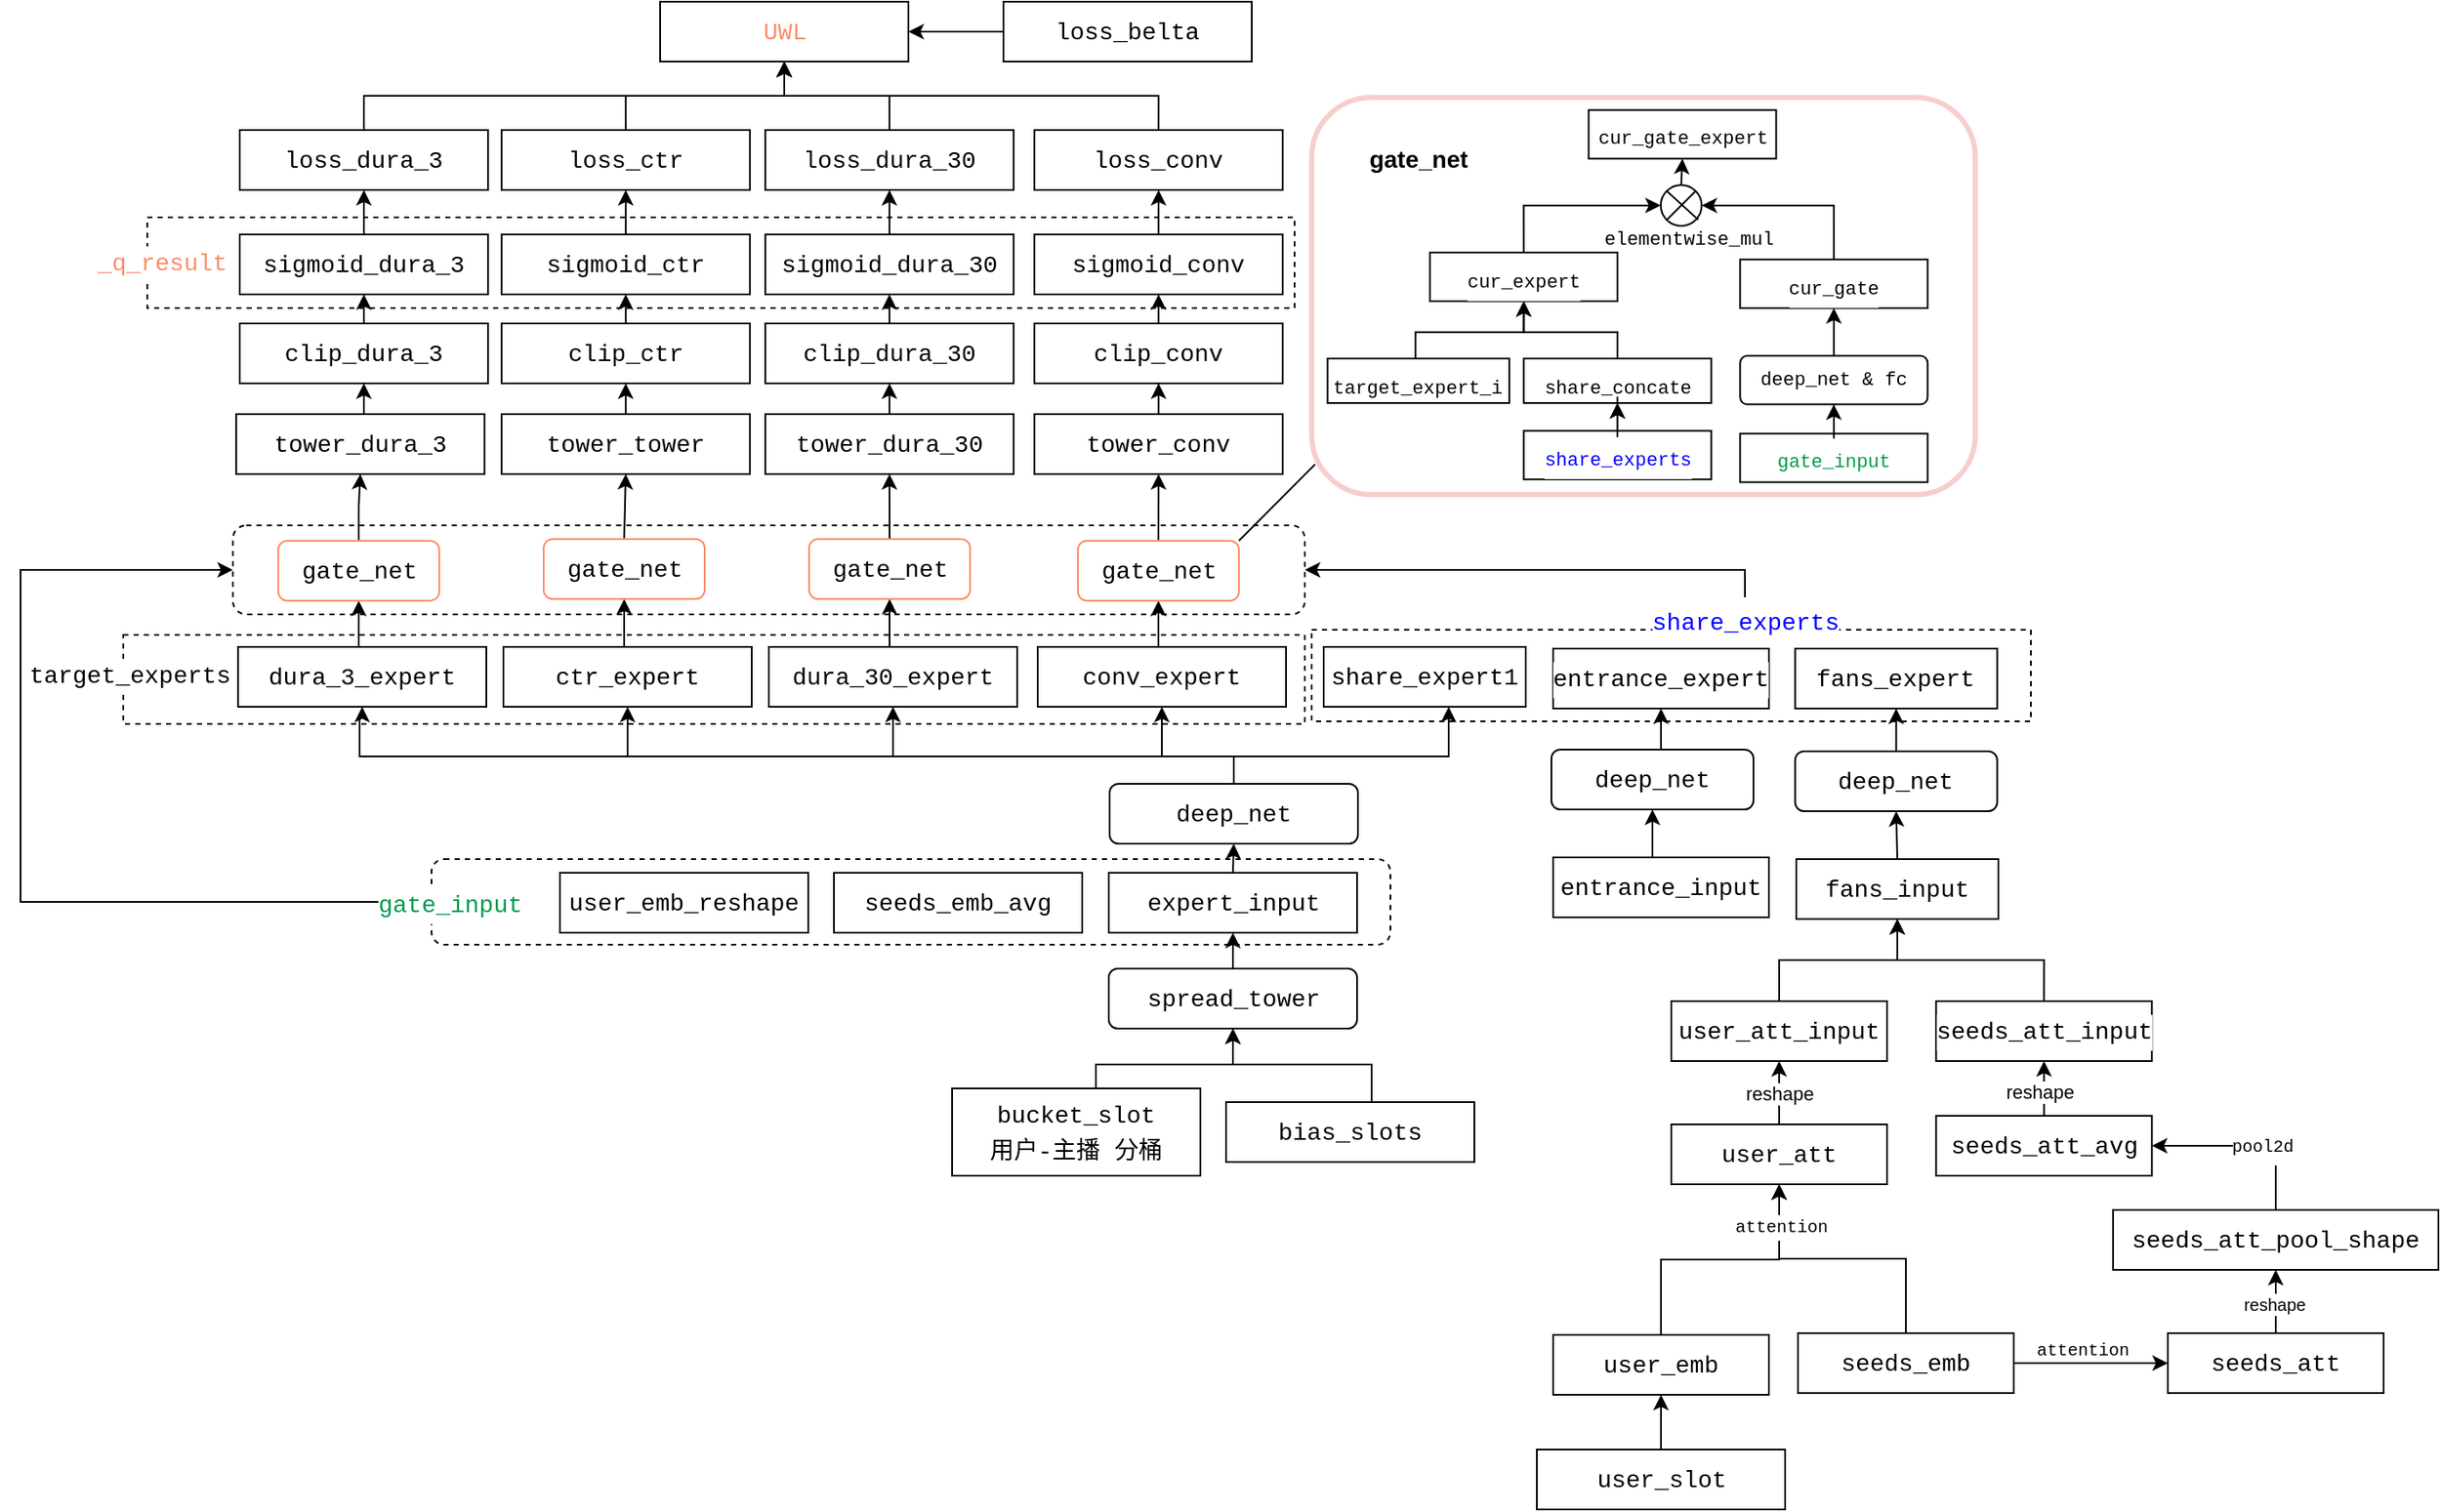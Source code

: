<mxfile version="24.7.17">
  <diagram name="第 1 页" id="n4BhP9zj2BLXmroLL63H">
    <mxGraphModel dx="2387" dy="608" grid="1" gridSize="10" guides="1" tooltips="1" connect="1" arrows="1" fold="1" page="1" pageScale="1" pageWidth="1169" pageHeight="827" math="0" shadow="0">
      <root>
        <mxCell id="0" />
        <mxCell id="1" parent="0" />
        <mxCell id="V2eXVLYHtB6FcR149Pm0-15" value="" style="rounded=1;whiteSpace=wrap;html=1;dashed=1;" parent="1" vertex="1">
          <mxGeometry x="-1030" y="320" width="626" height="52" as="geometry" />
        </mxCell>
        <mxCell id="jRNUs59h5QSE2_opnb7j-113" value="" style="rounded=0;whiteSpace=wrap;html=1;dashed=1;" parent="1" vertex="1">
          <mxGeometry x="-1080" y="140" width="670" height="53" as="geometry" />
        </mxCell>
        <mxCell id="V2eXVLYHtB6FcR149Pm0-16" style="edgeStyle=orthogonalEdgeStyle;rounded=0;orthogonalLoop=1;jettySize=auto;html=1;entryX=0;entryY=0.5;entryDx=0;entryDy=0;" parent="1" source="jRNUs59h5QSE2_opnb7j-55" target="V2eXVLYHtB6FcR149Pm0-15" edge="1">
          <mxGeometry relative="1" as="geometry">
            <Array as="points">
              <mxPoint x="-1154" y="540" />
              <mxPoint x="-1154" y="346" />
            </Array>
          </mxGeometry>
        </mxCell>
        <mxCell id="jRNUs59h5QSE2_opnb7j-55" value="" style="rounded=1;whiteSpace=wrap;html=1;dashed=1;" parent="1" vertex="1">
          <mxGeometry x="-914" y="515" width="560" height="50" as="geometry" />
        </mxCell>
        <mxCell id="jRNUs59h5QSE2_opnb7j-45" value="" style="rounded=0;whiteSpace=wrap;html=1;dashed=1;" parent="1" vertex="1">
          <mxGeometry x="-1094" y="384" width="690" height="52" as="geometry" />
        </mxCell>
        <mxCell id="jRNUs59h5QSE2_opnb7j-42" value="" style="rounded=0;whiteSpace=wrap;html=1;dashed=1;" parent="1" vertex="1">
          <mxGeometry x="-400" y="381" width="420" height="53.5" as="geometry" />
        </mxCell>
        <mxCell id="jRNUs59h5QSE2_opnb7j-10" style="edgeStyle=orthogonalEdgeStyle;rounded=0;orthogonalLoop=1;jettySize=auto;html=1;exitX=0.5;exitY=0;exitDx=0;exitDy=0;entryX=0.5;entryY=1;entryDx=0;entryDy=0;" parent="1" source="jRNUs59h5QSE2_opnb7j-1" target="jRNUs59h5QSE2_opnb7j-7" edge="1">
          <mxGeometry relative="1" as="geometry" />
        </mxCell>
        <mxCell id="jRNUs59h5QSE2_opnb7j-1" value="&lt;div style=&quot;background-color: rgb(255, 255, 255); font-family: &amp;quot;Fira Code&amp;quot;, Menlo, Monaco, &amp;quot;Courier New&amp;quot;, monospace; font-size: 14px; line-height: 21px; white-space: pre;&quot;&gt;fans_input&lt;/div&gt;" style="rounded=0;whiteSpace=wrap;html=1;" parent="1" vertex="1">
          <mxGeometry x="-116.997" y="515" width="118" height="35" as="geometry" />
        </mxCell>
        <mxCell id="jRNUs59h5QSE2_opnb7j-13" style="edgeStyle=orthogonalEdgeStyle;rounded=0;orthogonalLoop=1;jettySize=auto;html=1;exitX=0.5;exitY=0;exitDx=0;exitDy=0;" parent="1" source="jRNUs59h5QSE2_opnb7j-2" target="jRNUs59h5QSE2_opnb7j-1" edge="1">
          <mxGeometry relative="1" as="geometry" />
        </mxCell>
        <mxCell id="jRNUs59h5QSE2_opnb7j-2" value="&lt;div style=&quot;background-color: rgb(255, 255, 255); font-family: &amp;quot;Fira Code&amp;quot;, Menlo, Monaco, &amp;quot;Courier New&amp;quot;, monospace; font-size: 14px; line-height: 21px; white-space: pre;&quot;&gt;&lt;div style=&quot;line-height: 21px;&quot;&gt;user_att_input&lt;/div&gt;&lt;/div&gt;" style="rounded=0;whiteSpace=wrap;html=1;" parent="1" vertex="1">
          <mxGeometry x="-190" y="598" width="126" height="35" as="geometry" />
        </mxCell>
        <mxCell id="jRNUs59h5QSE2_opnb7j-14" style="edgeStyle=orthogonalEdgeStyle;rounded=0;orthogonalLoop=1;jettySize=auto;html=1;exitX=0.5;exitY=0;exitDx=0;exitDy=0;" parent="1" source="jRNUs59h5QSE2_opnb7j-4" target="jRNUs59h5QSE2_opnb7j-1" edge="1">
          <mxGeometry relative="1" as="geometry" />
        </mxCell>
        <mxCell id="jRNUs59h5QSE2_opnb7j-4" value="&lt;div style=&quot;background-color: rgb(255, 255, 255); font-family: &amp;quot;Fira Code&amp;quot;, Menlo, Monaco, &amp;quot;Courier New&amp;quot;, monospace; font-size: 14px; line-height: 21px; white-space: pre;&quot;&gt;&lt;div style=&quot;line-height: 21px;&quot;&gt;&lt;div style=&quot;line-height: 21px;&quot;&gt;seeds_att_input&lt;/div&gt;&lt;/div&gt;&lt;/div&gt;" style="rounded=0;whiteSpace=wrap;html=1;" parent="1" vertex="1">
          <mxGeometry x="-35.333" y="598" width="126" height="35" as="geometry" />
        </mxCell>
        <mxCell id="jRNUs59h5QSE2_opnb7j-6" value="&lt;div style=&quot;background-color: rgb(255, 255, 255); font-family: &amp;quot;Fira Code&amp;quot;, Menlo, Monaco, &amp;quot;Courier New&amp;quot;, monospace; font-size: 14px; line-height: 21px; white-space: pre;&quot;&gt;&lt;div style=&quot;line-height: 21px;&quot;&gt;fans_expert&lt;/div&gt;&lt;/div&gt;" style="rounded=0;whiteSpace=wrap;html=1;" parent="1" vertex="1">
          <mxGeometry x="-117.667" y="392" width="118" height="35" as="geometry" />
        </mxCell>
        <mxCell id="jRNUs59h5QSE2_opnb7j-8" style="edgeStyle=orthogonalEdgeStyle;rounded=0;orthogonalLoop=1;jettySize=auto;html=1;exitX=0.5;exitY=0;exitDx=0;exitDy=0;entryX=0.5;entryY=1;entryDx=0;entryDy=0;" parent="1" source="jRNUs59h5QSE2_opnb7j-7" target="jRNUs59h5QSE2_opnb7j-6" edge="1">
          <mxGeometry relative="1" as="geometry" />
        </mxCell>
        <mxCell id="jRNUs59h5QSE2_opnb7j-7" value="&lt;div style=&quot;background-color: rgb(255, 255, 255); font-family: &amp;quot;Fira Code&amp;quot;, Menlo, Monaco, &amp;quot;Courier New&amp;quot;, monospace; font-size: 14px; line-height: 21px; white-space: pre;&quot;&gt;deep_net&lt;/div&gt;" style="rounded=1;whiteSpace=wrap;html=1;" parent="1" vertex="1">
          <mxGeometry x="-117.67" y="452" width="118" height="35" as="geometry" />
        </mxCell>
        <mxCell id="jRNUs59h5QSE2_opnb7j-22" style="edgeStyle=orthogonalEdgeStyle;rounded=0;orthogonalLoop=1;jettySize=auto;html=1;exitX=0.5;exitY=0;exitDx=0;exitDy=0;entryX=0.5;entryY=1;entryDx=0;entryDy=0;" parent="1" source="jRNUs59h5QSE2_opnb7j-12" target="jRNUs59h5QSE2_opnb7j-21" edge="1">
          <mxGeometry relative="1" as="geometry" />
        </mxCell>
        <mxCell id="jRNUs59h5QSE2_opnb7j-12" value="&lt;div style=&quot;background-color: rgb(255, 255, 255); font-family: &amp;quot;Fira Code&amp;quot;, Menlo, Monaco, &amp;quot;Courier New&amp;quot;, monospace; font-size: 14px; line-height: 21px; white-space: pre;&quot;&gt;&lt;div style=&quot;line-height: 21px;&quot;&gt;expert_input&lt;/div&gt;&lt;/div&gt;" style="rounded=0;whiteSpace=wrap;html=1;" parent="1" vertex="1">
          <mxGeometry x="-518.497" y="523" width="145" height="35" as="geometry" />
        </mxCell>
        <mxCell id="jRNUs59h5QSE2_opnb7j-20" style="edgeStyle=orthogonalEdgeStyle;rounded=0;orthogonalLoop=1;jettySize=auto;html=1;exitX=0.5;exitY=0;exitDx=0;exitDy=0;entryX=0.5;entryY=1;entryDx=0;entryDy=0;" parent="1" source="jRNUs59h5QSE2_opnb7j-15" target="jRNUs59h5QSE2_opnb7j-12" edge="1">
          <mxGeometry relative="1" as="geometry" />
        </mxCell>
        <mxCell id="jRNUs59h5QSE2_opnb7j-15" value="&lt;div style=&quot;background-color: rgb(255, 255, 255); font-family: &amp;quot;Fira Code&amp;quot;, Menlo, Monaco, &amp;quot;Courier New&amp;quot;, monospace; font-size: 14px; line-height: 21px; white-space: pre;&quot;&gt;&lt;div style=&quot;line-height: 21px;&quot;&gt;spread_tower&lt;/div&gt;&lt;/div&gt;" style="rounded=1;whiteSpace=wrap;html=1;" parent="1" vertex="1">
          <mxGeometry x="-518.5" y="579" width="145" height="35" as="geometry" />
        </mxCell>
        <mxCell id="jRNUs59h5QSE2_opnb7j-18" style="edgeStyle=orthogonalEdgeStyle;rounded=0;orthogonalLoop=1;jettySize=auto;html=1;exitX=0.5;exitY=0;exitDx=0;exitDy=0;entryX=0.5;entryY=1;entryDx=0;entryDy=0;" parent="1" source="jRNUs59h5QSE2_opnb7j-16" target="jRNUs59h5QSE2_opnb7j-15" edge="1">
          <mxGeometry relative="1" as="geometry">
            <Array as="points">
              <mxPoint x="-526" y="635" />
              <mxPoint x="-446" y="635" />
            </Array>
          </mxGeometry>
        </mxCell>
        <mxCell id="jRNUs59h5QSE2_opnb7j-16" value="&lt;div style=&quot;background-color: rgb(255, 255, 255); font-family: &amp;quot;Fira Code&amp;quot;, Menlo, Monaco, &amp;quot;Courier New&amp;quot;, monospace; font-size: 14px; line-height: 21px; white-space: pre;&quot;&gt;&lt;div style=&quot;line-height: 21px;&quot;&gt;&lt;div style=&quot;line-height: 21px;&quot;&gt;bucket_slot&lt;/div&gt;&lt;div style=&quot;line-height: 21px;&quot;&gt;用户-主播 分桶&lt;/div&gt;&lt;/div&gt;&lt;/div&gt;" style="rounded=0;whiteSpace=wrap;html=1;" parent="1" vertex="1">
          <mxGeometry x="-610" y="649" width="145" height="51" as="geometry" />
        </mxCell>
        <mxCell id="jRNUs59h5QSE2_opnb7j-19" style="edgeStyle=orthogonalEdgeStyle;rounded=0;orthogonalLoop=1;jettySize=auto;html=1;exitX=0.5;exitY=0;exitDx=0;exitDy=0;entryX=0.5;entryY=1;entryDx=0;entryDy=0;" parent="1" source="jRNUs59h5QSE2_opnb7j-17" target="jRNUs59h5QSE2_opnb7j-15" edge="1">
          <mxGeometry relative="1" as="geometry">
            <Array as="points">
              <mxPoint x="-365" y="635" />
              <mxPoint x="-446" y="635" />
            </Array>
          </mxGeometry>
        </mxCell>
        <mxCell id="jRNUs59h5QSE2_opnb7j-17" value="&lt;div style=&quot;background-color: rgb(255, 255, 255); font-family: &amp;quot;Fira Code&amp;quot;, Menlo, Monaco, &amp;quot;Courier New&amp;quot;, monospace; font-size: 14px; line-height: 21px; white-space: pre;&quot;&gt;&lt;div style=&quot;line-height: 21px;&quot;&gt;&lt;div style=&quot;line-height: 21px;&quot;&gt;&lt;div style=&quot;line-height: 21px;&quot;&gt;&lt;div style=&quot;line-height: 21px;&quot;&gt;bias_slots&lt;/div&gt;&lt;/div&gt;&lt;/div&gt;&lt;/div&gt;&lt;/div&gt;" style="rounded=0;whiteSpace=wrap;html=1;" parent="1" vertex="1">
          <mxGeometry x="-450" y="657" width="145" height="35" as="geometry" />
        </mxCell>
        <mxCell id="jRNUs59h5QSE2_opnb7j-41" style="edgeStyle=orthogonalEdgeStyle;rounded=0;orthogonalLoop=1;jettySize=auto;html=1;exitX=0.5;exitY=0;exitDx=0;exitDy=0;" parent="1" source="jRNUs59h5QSE2_opnb7j-21" target="jRNUs59h5QSE2_opnb7j-31" edge="1">
          <mxGeometry relative="1" as="geometry">
            <Array as="points">
              <mxPoint x="-445" y="455" />
              <mxPoint x="-320" y="455" />
            </Array>
          </mxGeometry>
        </mxCell>
        <mxCell id="jRNUs59h5QSE2_opnb7j-49" style="edgeStyle=orthogonalEdgeStyle;rounded=0;orthogonalLoop=1;jettySize=auto;html=1;exitX=0.5;exitY=0;exitDx=0;exitDy=0;entryX=0.5;entryY=1;entryDx=0;entryDy=0;" parent="1" source="jRNUs59h5QSE2_opnb7j-21" target="jRNUs59h5QSE2_opnb7j-33" edge="1">
          <mxGeometry relative="1" as="geometry">
            <Array as="points">
              <mxPoint x="-445" y="455" />
              <mxPoint x="-487" y="455" />
            </Array>
          </mxGeometry>
        </mxCell>
        <mxCell id="jRNUs59h5QSE2_opnb7j-50" style="edgeStyle=orthogonalEdgeStyle;rounded=0;orthogonalLoop=1;jettySize=auto;html=1;exitX=0.5;exitY=0;exitDx=0;exitDy=0;entryX=0.5;entryY=1;entryDx=0;entryDy=0;" parent="1" source="jRNUs59h5QSE2_opnb7j-21" target="jRNUs59h5QSE2_opnb7j-28" edge="1">
          <mxGeometry relative="1" as="geometry">
            <Array as="points">
              <mxPoint x="-445" y="455" />
              <mxPoint x="-644" y="455" />
            </Array>
          </mxGeometry>
        </mxCell>
        <mxCell id="jRNUs59h5QSE2_opnb7j-51" style="edgeStyle=orthogonalEdgeStyle;rounded=0;orthogonalLoop=1;jettySize=auto;html=1;exitX=0.5;exitY=0;exitDx=0;exitDy=0;entryX=0.5;entryY=1;entryDx=0;entryDy=0;" parent="1" source="jRNUs59h5QSE2_opnb7j-21" target="jRNUs59h5QSE2_opnb7j-32" edge="1">
          <mxGeometry relative="1" as="geometry">
            <Array as="points">
              <mxPoint x="-445" y="455" />
              <mxPoint x="-799" y="455" />
            </Array>
          </mxGeometry>
        </mxCell>
        <mxCell id="jRNUs59h5QSE2_opnb7j-52" style="edgeStyle=orthogonalEdgeStyle;rounded=0;orthogonalLoop=1;jettySize=auto;html=1;entryX=0.5;entryY=1;entryDx=0;entryDy=0;exitX=0.5;exitY=0;exitDx=0;exitDy=0;" parent="1" source="jRNUs59h5QSE2_opnb7j-21" target="jRNUs59h5QSE2_opnb7j-23" edge="1">
          <mxGeometry relative="1" as="geometry">
            <mxPoint x="-445.48" y="475" as="sourcePoint" />
            <mxPoint x="-949" y="425" as="targetPoint" />
            <Array as="points">
              <mxPoint x="-445" y="455" />
              <mxPoint x="-956" y="455" />
              <mxPoint x="-956" y="430" />
              <mxPoint x="-955" y="430" />
            </Array>
          </mxGeometry>
        </mxCell>
        <mxCell id="jRNUs59h5QSE2_opnb7j-21" value="&lt;div style=&quot;background-color: rgb(255, 255, 255); font-family: &amp;quot;Fira Code&amp;quot;, Menlo, Monaco, &amp;quot;Courier New&amp;quot;, monospace; font-size: 14px; line-height: 21px; white-space: pre;&quot;&gt;deep_net&lt;/div&gt;" style="rounded=1;whiteSpace=wrap;html=1;" parent="1" vertex="1">
          <mxGeometry x="-518" y="471" width="145" height="35" as="geometry" />
        </mxCell>
        <mxCell id="V2eXVLYHtB6FcR149Pm0-4" style="edgeStyle=orthogonalEdgeStyle;rounded=0;orthogonalLoop=1;jettySize=auto;html=1;exitX=0.5;exitY=0;exitDx=0;exitDy=0;entryX=0.5;entryY=1;entryDx=0;entryDy=0;" parent="1" source="jRNUs59h5QSE2_opnb7j-23" target="V2eXVLYHtB6FcR149Pm0-3" edge="1">
          <mxGeometry relative="1" as="geometry" />
        </mxCell>
        <mxCell id="jRNUs59h5QSE2_opnb7j-23" value="&lt;div style=&quot;background-color: rgb(255, 255, 255); font-family: &amp;quot;Fira Code&amp;quot;, Menlo, Monaco, &amp;quot;Courier New&amp;quot;, monospace; font-size: 14px; line-height: 21px; white-space: pre;&quot;&gt;&lt;div style=&quot;line-height: 21px;&quot;&gt;&lt;div style=&quot;line-height: 21px;&quot;&gt;&lt;div style=&quot;line-height: 21px;&quot;&gt;dura_3_expert&lt;/div&gt;&lt;/div&gt;&lt;/div&gt;&lt;/div&gt;" style="rounded=0;whiteSpace=wrap;html=1;" parent="1" vertex="1">
          <mxGeometry x="-1026.997" y="391" width="145" height="35" as="geometry" />
        </mxCell>
        <mxCell id="V2eXVLYHtB6FcR149Pm0-14" style="edgeStyle=orthogonalEdgeStyle;rounded=0;orthogonalLoop=1;jettySize=auto;html=1;exitX=0.5;exitY=0;exitDx=0;exitDy=0;entryX=0.5;entryY=1;entryDx=0;entryDy=0;" parent="1" source="jRNUs59h5QSE2_opnb7j-28" target="V2eXVLYHtB6FcR149Pm0-9" edge="1">
          <mxGeometry relative="1" as="geometry" />
        </mxCell>
        <mxCell id="jRNUs59h5QSE2_opnb7j-28" value="&lt;div style=&quot;background-color: rgb(255, 255, 255); font-family: &amp;quot;Fira Code&amp;quot;, Menlo, Monaco, &amp;quot;Courier New&amp;quot;, monospace; font-size: 14px; line-height: 21px; white-space: pre;&quot;&gt;&lt;div style=&quot;line-height: 21px;&quot;&gt;&lt;div style=&quot;line-height: 21px;&quot;&gt;&lt;div style=&quot;line-height: 21px;&quot;&gt;dura_30_expert&lt;/div&gt;&lt;/div&gt;&lt;/div&gt;&lt;/div&gt;" style="rounded=0;whiteSpace=wrap;html=1;" parent="1" vertex="1">
          <mxGeometry x="-716.997" y="391" width="145" height="35" as="geometry" />
        </mxCell>
        <mxCell id="jRNUs59h5QSE2_opnb7j-31" value="&lt;div style=&quot;background-color: rgb(255, 255, 255); font-family: &amp;quot;Fira Code&amp;quot;, Menlo, Monaco, &amp;quot;Courier New&amp;quot;, monospace; font-size: 14px; line-height: 21px; white-space: pre;&quot;&gt;&lt;div style=&quot;line-height: 21px;&quot;&gt;&lt;div style=&quot;line-height: 21px;&quot;&gt;share_expert1&lt;/div&gt;&lt;/div&gt;&lt;/div&gt;" style="rounded=0;whiteSpace=wrap;html=1;" parent="1" vertex="1">
          <mxGeometry x="-392.997" y="391" width="118" height="35" as="geometry" />
        </mxCell>
        <mxCell id="V2eXVLYHtB6FcR149Pm0-7" style="edgeStyle=orthogonalEdgeStyle;rounded=0;orthogonalLoop=1;jettySize=auto;html=1;exitX=0.5;exitY=0;exitDx=0;exitDy=0;entryX=0.5;entryY=1;entryDx=0;entryDy=0;" parent="1" source="jRNUs59h5QSE2_opnb7j-32" target="V2eXVLYHtB6FcR149Pm0-6" edge="1">
          <mxGeometry relative="1" as="geometry" />
        </mxCell>
        <mxCell id="jRNUs59h5QSE2_opnb7j-32" value="&lt;div style=&quot;background-color: rgb(255, 255, 255); font-family: &amp;quot;Fira Code&amp;quot;, Menlo, Monaco, &amp;quot;Courier New&amp;quot;, monospace; font-size: 14px; line-height: 21px; white-space: pre;&quot;&gt;&lt;div style=&quot;line-height: 21px;&quot;&gt;&lt;div style=&quot;line-height: 21px;&quot;&gt;&lt;div style=&quot;line-height: 21px;&quot;&gt;&lt;div style=&quot;line-height: 21px;&quot;&gt;ctr_expert&lt;br&gt;&lt;/div&gt;&lt;/div&gt;&lt;/div&gt;&lt;/div&gt;&lt;/div&gt;" style="rounded=0;whiteSpace=wrap;html=1;" parent="1" vertex="1">
          <mxGeometry x="-871.997" y="391" width="145" height="35" as="geometry" />
        </mxCell>
        <mxCell id="V2eXVLYHtB6FcR149Pm0-11" style="edgeStyle=orthogonalEdgeStyle;rounded=0;orthogonalLoop=1;jettySize=auto;html=1;exitX=0.5;exitY=0;exitDx=0;exitDy=0;entryX=0.5;entryY=1;entryDx=0;entryDy=0;" parent="1" source="jRNUs59h5QSE2_opnb7j-33" target="V2eXVLYHtB6FcR149Pm0-10" edge="1">
          <mxGeometry relative="1" as="geometry" />
        </mxCell>
        <mxCell id="jRNUs59h5QSE2_opnb7j-33" value="&lt;div style=&quot;background-color: rgb(255, 255, 255); font-family: &amp;quot;Fira Code&amp;quot;, Menlo, Monaco, &amp;quot;Courier New&amp;quot;, monospace; font-size: 14px; line-height: 21px; white-space: pre;&quot;&gt;&lt;div style=&quot;line-height: 21px;&quot;&gt;&lt;div style=&quot;line-height: 21px;&quot;&gt;&lt;div style=&quot;line-height: 21px;&quot;&gt;&lt;div style=&quot;line-height: 21px;&quot;&gt;&lt;div style=&quot;line-height: 21px;&quot;&gt;conv_expert&lt;/div&gt;&lt;/div&gt;&lt;/div&gt;&lt;/div&gt;&lt;/div&gt;&lt;/div&gt;" style="rounded=0;whiteSpace=wrap;html=1;" parent="1" vertex="1">
          <mxGeometry x="-559.997" y="391" width="145" height="35" as="geometry" />
        </mxCell>
        <mxCell id="jRNUs59h5QSE2_opnb7j-34" value="&lt;div style=&quot;background-color: rgb(255, 255, 255); font-family: &amp;quot;Fira Code&amp;quot;, Menlo, Monaco, &amp;quot;Courier New&amp;quot;, monospace; font-size: 14px; line-height: 21px; white-space: pre;&quot;&gt;&lt;div style=&quot;line-height: 21px;&quot;&gt;&lt;div style=&quot;line-height: 21px;&quot;&gt;entrance_expert&lt;/div&gt;&lt;/div&gt;&lt;/div&gt;" style="rounded=0;whiteSpace=wrap;html=1;" parent="1" vertex="1">
          <mxGeometry x="-258.997" y="392" width="126" height="35" as="geometry" />
        </mxCell>
        <mxCell id="jRNUs59h5QSE2_opnb7j-36" style="edgeStyle=orthogonalEdgeStyle;rounded=0;orthogonalLoop=1;jettySize=auto;html=1;exitX=0.5;exitY=0;exitDx=0;exitDy=0;entryX=0.5;entryY=1;entryDx=0;entryDy=0;" parent="1" source="jRNUs59h5QSE2_opnb7j-35" target="jRNUs59h5QSE2_opnb7j-34" edge="1">
          <mxGeometry relative="1" as="geometry" />
        </mxCell>
        <mxCell id="jRNUs59h5QSE2_opnb7j-35" value="&lt;div style=&quot;background-color: rgb(255, 255, 255); font-family: &amp;quot;Fira Code&amp;quot;, Menlo, Monaco, &amp;quot;Courier New&amp;quot;, monospace; font-size: 14px; line-height: 21px; white-space: pre;&quot;&gt;deep_net&lt;/div&gt;" style="rounded=1;whiteSpace=wrap;html=1;" parent="1" vertex="1">
          <mxGeometry x="-260" y="451" width="118" height="35" as="geometry" />
        </mxCell>
        <mxCell id="jRNUs59h5QSE2_opnb7j-39" style="edgeStyle=orthogonalEdgeStyle;rounded=0;orthogonalLoop=1;jettySize=auto;html=1;exitX=0.5;exitY=0;exitDx=0;exitDy=0;entryX=0.5;entryY=1;entryDx=0;entryDy=0;" parent="1" source="jRNUs59h5QSE2_opnb7j-37" target="jRNUs59h5QSE2_opnb7j-35" edge="1">
          <mxGeometry relative="1" as="geometry" />
        </mxCell>
        <mxCell id="jRNUs59h5QSE2_opnb7j-37" value="&lt;div style=&quot;background-color: rgb(255, 255, 255); font-family: &amp;quot;Fira Code&amp;quot;, Menlo, Monaco, &amp;quot;Courier New&amp;quot;, monospace; font-size: 14px; line-height: 21px; white-space: pre;&quot;&gt;&lt;div style=&quot;line-height: 21px;&quot;&gt;entrance_input&lt;/div&gt;&lt;/div&gt;" style="rounded=0;whiteSpace=wrap;html=1;" parent="1" vertex="1">
          <mxGeometry x="-258.997" y="514" width="126" height="35" as="geometry" />
        </mxCell>
        <mxCell id="V2eXVLYHtB6FcR149Pm0-17" style="edgeStyle=orthogonalEdgeStyle;rounded=0;orthogonalLoop=1;jettySize=auto;html=1;entryX=1;entryY=0.5;entryDx=0;entryDy=0;" parent="1" source="jRNUs59h5QSE2_opnb7j-44" target="V2eXVLYHtB6FcR149Pm0-15" edge="1">
          <mxGeometry relative="1" as="geometry">
            <Array as="points">
              <mxPoint x="-147" y="346" />
            </Array>
          </mxGeometry>
        </mxCell>
        <mxCell id="jRNUs59h5QSE2_opnb7j-44" value="&lt;div style=&quot;background-color: rgb(255, 255, 255); font-family: &amp;quot;Fira Code&amp;quot;, Menlo, Monaco, &amp;quot;Courier New&amp;quot;, monospace; font-size: 14px; line-height: 21px; white-space-collapse: preserve;&quot;&gt;share_experts&lt;/div&gt;" style="text;html=1;align=center;verticalAlign=middle;resizable=0;points=[];autosize=1;strokeColor=none;fillColor=none;fontColor=#0000FF;" parent="1" vertex="1">
          <mxGeometry x="-212.0" y="362" width="130" height="30" as="geometry" />
        </mxCell>
        <mxCell id="jRNUs59h5QSE2_opnb7j-46" value="&lt;div style=&quot;color: #000000;background-color: #ffffff;font-family: &#39;Fira Code&#39;, Menlo, Monaco, &#39;Courier New&#39;, monospace;font-weight: normal;font-size: 14px;line-height: 21px;white-space: pre;&quot;&gt;&lt;div&gt;&lt;span style=&quot;color: #000000;&quot;&gt;target_experts&lt;/span&gt;&lt;/div&gt;&lt;/div&gt;" style="text;whiteSpace=wrap;html=1;align=center;" parent="1" vertex="1">
          <mxGeometry x="-1165.5" y="391" width="150" height="40" as="geometry" />
        </mxCell>
        <mxCell id="jRNUs59h5QSE2_opnb7j-47" value="&lt;div style=&quot;background-color: rgb(255, 255, 255); font-family: &amp;quot;Fira Code&amp;quot;, Menlo, Monaco, &amp;quot;Courier New&amp;quot;, monospace; font-size: 14px; line-height: 21px; white-space: pre;&quot;&gt;&lt;div style=&quot;line-height: 21px;&quot;&gt;&lt;div style=&quot;line-height: 21px;&quot;&gt;&lt;div style=&quot;line-height: 21px;&quot;&gt;user_emb_reshape&lt;/div&gt;&lt;/div&gt;&lt;/div&gt;&lt;/div&gt;" style="rounded=0;whiteSpace=wrap;html=1;" parent="1" vertex="1">
          <mxGeometry x="-839" y="523" width="145" height="35" as="geometry" />
        </mxCell>
        <mxCell id="jRNUs59h5QSE2_opnb7j-53" value="&lt;div style=&quot;background-color: rgb(255, 255, 255); font-family: &amp;quot;Fira Code&amp;quot;, Menlo, Monaco, &amp;quot;Courier New&amp;quot;, monospace; font-size: 14px; line-height: 21px; white-space: pre;&quot;&gt;&lt;div style=&quot;line-height: 21px;&quot;&gt;&lt;div style=&quot;line-height: 21px;&quot;&gt;&lt;div style=&quot;line-height: 21px;&quot;&gt;&lt;div style=&quot;line-height: 21px;&quot;&gt;seeds_emb_avg&lt;/div&gt;&lt;/div&gt;&lt;/div&gt;&lt;/div&gt;&lt;/div&gt;" style="rounded=0;whiteSpace=wrap;html=1;" parent="1" vertex="1">
          <mxGeometry x="-679" y="523" width="145" height="35" as="geometry" />
        </mxCell>
        <mxCell id="jRNUs59h5QSE2_opnb7j-56" value="&lt;div style=&quot;background-color: rgb(255, 255, 255); font-family: &amp;quot;Fira Code&amp;quot;, Menlo, Monaco, &amp;quot;Courier New&amp;quot;, monospace; font-weight: normal; font-size: 14px; line-height: 21px; white-space: pre;&quot;&gt;&lt;div style=&quot;&quot;&gt;&lt;font color=&quot;#00994d&quot;&gt;gate_input&lt;/font&gt;&lt;/div&gt;&lt;/div&gt;" style="text;whiteSpace=wrap;html=1;align=center;" parent="1" vertex="1">
          <mxGeometry x="-963" y="525" width="120" height="40" as="geometry" />
        </mxCell>
        <mxCell id="jRNUs59h5QSE2_opnb7j-85" style="edgeStyle=orthogonalEdgeStyle;rounded=0;orthogonalLoop=1;jettySize=auto;html=1;exitX=0.5;exitY=0;exitDx=0;exitDy=0;entryX=0.5;entryY=1;entryDx=0;entryDy=0;" parent="1" source="jRNUs59h5QSE2_opnb7j-68" target="jRNUs59h5QSE2_opnb7j-72" edge="1">
          <mxGeometry relative="1" as="geometry" />
        </mxCell>
        <mxCell id="jRNUs59h5QSE2_opnb7j-68" value="&lt;div style=&quot;background-color: rgb(255, 255, 255); font-family: &amp;quot;Fira Code&amp;quot;, Menlo, Monaco, &amp;quot;Courier New&amp;quot;, monospace; font-size: 14px; line-height: 21px; white-space: pre;&quot;&gt;&lt;div style=&quot;line-height: 21px;&quot;&gt;&lt;div style=&quot;line-height: 21px;&quot;&gt;&lt;div style=&quot;line-height: 21px;&quot;&gt;&lt;div style=&quot;line-height: 21px;&quot;&gt;tower_dura_3&lt;/div&gt;&lt;/div&gt;&lt;/div&gt;&lt;/div&gt;&lt;/div&gt;" style="rounded=0;whiteSpace=wrap;html=1;" parent="1" vertex="1">
          <mxGeometry x="-1028.077" y="255" width="145" height="35" as="geometry" />
        </mxCell>
        <mxCell id="jRNUs59h5QSE2_opnb7j-86" style="edgeStyle=orthogonalEdgeStyle;rounded=0;orthogonalLoop=1;jettySize=auto;html=1;exitX=0.5;exitY=0;exitDx=0;exitDy=0;entryX=0.5;entryY=1;entryDx=0;entryDy=0;" parent="1" source="jRNUs59h5QSE2_opnb7j-69" target="jRNUs59h5QSE2_opnb7j-73" edge="1">
          <mxGeometry relative="1" as="geometry" />
        </mxCell>
        <mxCell id="jRNUs59h5QSE2_opnb7j-69" value="&lt;div style=&quot;background-color: rgb(255, 255, 255); font-family: &amp;quot;Fira Code&amp;quot;, Menlo, Monaco, &amp;quot;Courier New&amp;quot;, monospace; font-size: 14px; line-height: 21px; white-space: pre;&quot;&gt;&lt;div style=&quot;line-height: 21px;&quot;&gt;&lt;div style=&quot;line-height: 21px;&quot;&gt;&lt;div style=&quot;line-height: 21px;&quot;&gt;&lt;div style=&quot;line-height: 21px;&quot;&gt;&lt;div style=&quot;line-height: 21px;&quot;&gt;tower_tower&lt;/div&gt;&lt;/div&gt;&lt;/div&gt;&lt;/div&gt;&lt;/div&gt;&lt;/div&gt;" style="rounded=0;whiteSpace=wrap;html=1;" parent="1" vertex="1">
          <mxGeometry x="-873.08" y="255" width="145" height="35" as="geometry" />
        </mxCell>
        <mxCell id="jRNUs59h5QSE2_opnb7j-87" style="edgeStyle=orthogonalEdgeStyle;rounded=0;orthogonalLoop=1;jettySize=auto;html=1;exitX=0.5;exitY=0;exitDx=0;exitDy=0;entryX=0.5;entryY=1;entryDx=0;entryDy=0;" parent="1" source="jRNUs59h5QSE2_opnb7j-70" target="jRNUs59h5QSE2_opnb7j-75" edge="1">
          <mxGeometry relative="1" as="geometry" />
        </mxCell>
        <mxCell id="jRNUs59h5QSE2_opnb7j-70" value="&lt;div style=&quot;background-color: rgb(255, 255, 255); font-family: &amp;quot;Fira Code&amp;quot;, Menlo, Monaco, &amp;quot;Courier New&amp;quot;, monospace; font-size: 14px; line-height: 21px; white-space: pre;&quot;&gt;&lt;div style=&quot;line-height: 21px;&quot;&gt;&lt;div style=&quot;line-height: 21px;&quot;&gt;&lt;div style=&quot;line-height: 21px;&quot;&gt;&lt;div style=&quot;line-height: 21px;&quot;&gt;&lt;div style=&quot;line-height: 21px;&quot;&gt;&lt;div style=&quot;line-height: 21px;&quot;&gt;tower_dura_30&lt;/div&gt;&lt;/div&gt;&lt;/div&gt;&lt;/div&gt;&lt;/div&gt;&lt;/div&gt;&lt;/div&gt;" style="rounded=0;whiteSpace=wrap;html=1;" parent="1" vertex="1">
          <mxGeometry x="-719.08" y="255" width="145" height="35" as="geometry" />
        </mxCell>
        <mxCell id="jRNUs59h5QSE2_opnb7j-88" style="edgeStyle=orthogonalEdgeStyle;rounded=0;orthogonalLoop=1;jettySize=auto;html=1;exitX=0.5;exitY=0;exitDx=0;exitDy=0;" parent="1" source="jRNUs59h5QSE2_opnb7j-71" target="jRNUs59h5QSE2_opnb7j-76" edge="1">
          <mxGeometry relative="1" as="geometry" />
        </mxCell>
        <mxCell id="jRNUs59h5QSE2_opnb7j-71" value="&lt;div style=&quot;background-color: rgb(255, 255, 255); font-family: &amp;quot;Fira Code&amp;quot;, Menlo, Monaco, &amp;quot;Courier New&amp;quot;, monospace; font-size: 14px; line-height: 21px; white-space: pre;&quot;&gt;&lt;div style=&quot;line-height: 21px;&quot;&gt;&lt;div style=&quot;line-height: 21px;&quot;&gt;&lt;div style=&quot;line-height: 21px;&quot;&gt;&lt;div style=&quot;line-height: 21px;&quot;&gt;&lt;div style=&quot;line-height: 21px;&quot;&gt;&lt;div style=&quot;line-height: 21px;&quot;&gt;&lt;div style=&quot;line-height: 21px;&quot;&gt;tower_conv&lt;/div&gt;&lt;/div&gt;&lt;/div&gt;&lt;/div&gt;&lt;/div&gt;&lt;/div&gt;&lt;/div&gt;&lt;/div&gt;" style="rounded=0;whiteSpace=wrap;html=1;" parent="1" vertex="1">
          <mxGeometry x="-561.917" y="255" width="145" height="35" as="geometry" />
        </mxCell>
        <mxCell id="jRNUs59h5QSE2_opnb7j-89" style="edgeStyle=orthogonalEdgeStyle;rounded=0;orthogonalLoop=1;jettySize=auto;html=1;exitX=0.5;exitY=0;exitDx=0;exitDy=0;entryX=0.5;entryY=1;entryDx=0;entryDy=0;" parent="1" source="jRNUs59h5QSE2_opnb7j-72" target="jRNUs59h5QSE2_opnb7j-77" edge="1">
          <mxGeometry relative="1" as="geometry" />
        </mxCell>
        <mxCell id="jRNUs59h5QSE2_opnb7j-72" value="&lt;div style=&quot;background-color: rgb(255, 255, 255); font-family: &amp;quot;Fira Code&amp;quot;, Menlo, Monaco, &amp;quot;Courier New&amp;quot;, monospace; font-size: 14px; line-height: 21px; white-space: pre;&quot;&gt;&lt;div style=&quot;line-height: 21px;&quot;&gt;&lt;div style=&quot;line-height: 21px;&quot;&gt;&lt;div style=&quot;line-height: 21px;&quot;&gt;&lt;div style=&quot;line-height: 21px;&quot;&gt;&lt;div style=&quot;line-height: 21px;&quot;&gt;&lt;div style=&quot;line-height: 21px;&quot;&gt;clip_dura_3&lt;/div&gt;&lt;/div&gt;&lt;/div&gt;&lt;/div&gt;&lt;/div&gt;&lt;/div&gt;&lt;/div&gt;" style="rounded=0;whiteSpace=wrap;html=1;" parent="1" vertex="1">
          <mxGeometry x="-1025.997" y="202" width="145" height="35" as="geometry" />
        </mxCell>
        <mxCell id="jRNUs59h5QSE2_opnb7j-90" style="edgeStyle=orthogonalEdgeStyle;rounded=0;orthogonalLoop=1;jettySize=auto;html=1;exitX=0.5;exitY=0;exitDx=0;exitDy=0;entryX=0.5;entryY=1;entryDx=0;entryDy=0;" parent="1" source="jRNUs59h5QSE2_opnb7j-73" target="jRNUs59h5QSE2_opnb7j-78" edge="1">
          <mxGeometry relative="1" as="geometry" />
        </mxCell>
        <mxCell id="jRNUs59h5QSE2_opnb7j-73" value="&lt;div style=&quot;background-color: rgb(255, 255, 255); font-family: &amp;quot;Fira Code&amp;quot;, Menlo, Monaco, &amp;quot;Courier New&amp;quot;, monospace; font-size: 14px; line-height: 21px; white-space: pre;&quot;&gt;&lt;div style=&quot;line-height: 21px;&quot;&gt;&lt;div style=&quot;line-height: 21px;&quot;&gt;&lt;div style=&quot;line-height: 21px;&quot;&gt;&lt;div style=&quot;line-height: 21px;&quot;&gt;&lt;div style=&quot;line-height: 21px;&quot;&gt;&lt;div style=&quot;line-height: 21px;&quot;&gt;clip_ctr&lt;/div&gt;&lt;/div&gt;&lt;/div&gt;&lt;/div&gt;&lt;/div&gt;&lt;/div&gt;&lt;/div&gt;" style="rounded=0;whiteSpace=wrap;html=1;" parent="1" vertex="1">
          <mxGeometry x="-873.08" y="202" width="145" height="35" as="geometry" />
        </mxCell>
        <mxCell id="jRNUs59h5QSE2_opnb7j-91" style="edgeStyle=orthogonalEdgeStyle;rounded=0;orthogonalLoop=1;jettySize=auto;html=1;exitX=0.5;exitY=0;exitDx=0;exitDy=0;entryX=0.5;entryY=1;entryDx=0;entryDy=0;" parent="1" source="jRNUs59h5QSE2_opnb7j-75" target="jRNUs59h5QSE2_opnb7j-79" edge="1">
          <mxGeometry relative="1" as="geometry" />
        </mxCell>
        <mxCell id="jRNUs59h5QSE2_opnb7j-75" value="&lt;div style=&quot;background-color: rgb(255, 255, 255); font-family: &amp;quot;Fira Code&amp;quot;, Menlo, Monaco, &amp;quot;Courier New&amp;quot;, monospace; font-size: 14px; line-height: 21px; white-space: pre;&quot;&gt;&lt;div style=&quot;line-height: 21px;&quot;&gt;&lt;div style=&quot;line-height: 21px;&quot;&gt;&lt;div style=&quot;line-height: 21px;&quot;&gt;&lt;div style=&quot;line-height: 21px;&quot;&gt;&lt;div style=&quot;line-height: 21px;&quot;&gt;&lt;div style=&quot;line-height: 21px;&quot;&gt;&lt;div style=&quot;line-height: 21px;&quot;&gt;clip_dura_30&lt;/div&gt;&lt;/div&gt;&lt;/div&gt;&lt;/div&gt;&lt;/div&gt;&lt;/div&gt;&lt;/div&gt;&lt;/div&gt;" style="rounded=0;whiteSpace=wrap;html=1;" parent="1" vertex="1">
          <mxGeometry x="-719.08" y="202" width="145" height="35" as="geometry" />
        </mxCell>
        <mxCell id="jRNUs59h5QSE2_opnb7j-92" style="edgeStyle=orthogonalEdgeStyle;rounded=0;orthogonalLoop=1;jettySize=auto;html=1;exitX=0.5;exitY=0;exitDx=0;exitDy=0;entryX=0.5;entryY=1;entryDx=0;entryDy=0;" parent="1" source="jRNUs59h5QSE2_opnb7j-76" target="jRNUs59h5QSE2_opnb7j-80" edge="1">
          <mxGeometry relative="1" as="geometry" />
        </mxCell>
        <mxCell id="jRNUs59h5QSE2_opnb7j-76" value="&lt;div style=&quot;background-color: rgb(255, 255, 255); font-family: &amp;quot;Fira Code&amp;quot;, Menlo, Monaco, &amp;quot;Courier New&amp;quot;, monospace; font-size: 14px; line-height: 21px; white-space: pre;&quot;&gt;&lt;div style=&quot;line-height: 21px;&quot;&gt;&lt;div style=&quot;line-height: 21px;&quot;&gt;&lt;div style=&quot;line-height: 21px;&quot;&gt;&lt;div style=&quot;line-height: 21px;&quot;&gt;&lt;div style=&quot;line-height: 21px;&quot;&gt;&lt;div style=&quot;line-height: 21px;&quot;&gt;&lt;div style=&quot;line-height: 21px;&quot;&gt;clip_conv&lt;/div&gt;&lt;/div&gt;&lt;/div&gt;&lt;/div&gt;&lt;/div&gt;&lt;/div&gt;&lt;/div&gt;&lt;/div&gt;" style="rounded=0;whiteSpace=wrap;html=1;" parent="1" vertex="1">
          <mxGeometry x="-561.92" y="202" width="145" height="35" as="geometry" />
        </mxCell>
        <mxCell id="jRNUs59h5QSE2_opnb7j-102" style="edgeStyle=orthogonalEdgeStyle;rounded=0;orthogonalLoop=1;jettySize=auto;html=1;exitX=0.5;exitY=0;exitDx=0;exitDy=0;entryX=0.5;entryY=1;entryDx=0;entryDy=0;" parent="1" source="jRNUs59h5QSE2_opnb7j-77" target="jRNUs59h5QSE2_opnb7j-98" edge="1">
          <mxGeometry relative="1" as="geometry">
            <mxPoint x="-950.497" y="89" as="sourcePoint" />
          </mxGeometry>
        </mxCell>
        <mxCell id="jRNUs59h5QSE2_opnb7j-77" value="&lt;div style=&quot;background-color: rgb(255, 255, 255); font-family: &amp;quot;Fira Code&amp;quot;, Menlo, Monaco, &amp;quot;Courier New&amp;quot;, monospace; font-size: 14px; line-height: 21px; white-space: pre;&quot;&gt;&lt;div style=&quot;line-height: 21px;&quot;&gt;&lt;div style=&quot;line-height: 21px;&quot;&gt;&lt;div style=&quot;line-height: 21px;&quot;&gt;&lt;div style=&quot;line-height: 21px;&quot;&gt;&lt;div style=&quot;line-height: 21px;&quot;&gt;&lt;div style=&quot;line-height: 21px;&quot;&gt;&lt;div style=&quot;line-height: 21px;&quot;&gt;sigmoid_dura_3&lt;/div&gt;&lt;/div&gt;&lt;/div&gt;&lt;/div&gt;&lt;/div&gt;&lt;/div&gt;&lt;/div&gt;&lt;/div&gt;" style="rounded=0;whiteSpace=wrap;html=1;" parent="1" vertex="1">
          <mxGeometry x="-1025.997" y="150" width="145" height="35" as="geometry" />
        </mxCell>
        <mxCell id="jRNUs59h5QSE2_opnb7j-103" style="edgeStyle=orthogonalEdgeStyle;rounded=0;orthogonalLoop=1;jettySize=auto;html=1;exitX=0.5;exitY=0;exitDx=0;exitDy=0;entryX=0.5;entryY=1;entryDx=0;entryDy=0;" parent="1" source="jRNUs59h5QSE2_opnb7j-78" target="jRNUs59h5QSE2_opnb7j-99" edge="1">
          <mxGeometry relative="1" as="geometry">
            <mxPoint x="-797.58" y="129" as="sourcePoint" />
          </mxGeometry>
        </mxCell>
        <mxCell id="jRNUs59h5QSE2_opnb7j-78" value="&lt;div style=&quot;background-color: rgb(255, 255, 255); font-family: &amp;quot;Fira Code&amp;quot;, Menlo, Monaco, &amp;quot;Courier New&amp;quot;, monospace; font-size: 14px; line-height: 21px; white-space: pre;&quot;&gt;&lt;div style=&quot;line-height: 21px;&quot;&gt;&lt;div style=&quot;line-height: 21px;&quot;&gt;&lt;div style=&quot;line-height: 21px;&quot;&gt;&lt;div style=&quot;line-height: 21px;&quot;&gt;&lt;div style=&quot;line-height: 21px;&quot;&gt;&lt;div style=&quot;line-height: 21px;&quot;&gt;&lt;div style=&quot;line-height: 21px;&quot;&gt;sigmoid_ctr&lt;/div&gt;&lt;/div&gt;&lt;/div&gt;&lt;/div&gt;&lt;/div&gt;&lt;/div&gt;&lt;/div&gt;&lt;/div&gt;" style="rounded=0;whiteSpace=wrap;html=1;" parent="1" vertex="1">
          <mxGeometry x="-873.08" y="150" width="145" height="35" as="geometry" />
        </mxCell>
        <mxCell id="jRNUs59h5QSE2_opnb7j-104" style="edgeStyle=orthogonalEdgeStyle;rounded=0;orthogonalLoop=1;jettySize=auto;html=1;entryX=0.5;entryY=1;entryDx=0;entryDy=0;exitX=0.5;exitY=0;exitDx=0;exitDy=0;" parent="1" source="jRNUs59h5QSE2_opnb7j-79" target="jRNUs59h5QSE2_opnb7j-100" edge="1">
          <mxGeometry relative="1" as="geometry">
            <mxPoint x="-627" y="129" as="sourcePoint" />
          </mxGeometry>
        </mxCell>
        <mxCell id="jRNUs59h5QSE2_opnb7j-79" value="&lt;div style=&quot;background-color: rgb(255, 255, 255); font-family: &amp;quot;Fira Code&amp;quot;, Menlo, Monaco, &amp;quot;Courier New&amp;quot;, monospace; font-size: 14px; line-height: 21px; white-space: pre;&quot;&gt;&lt;div style=&quot;line-height: 21px;&quot;&gt;&lt;div style=&quot;line-height: 21px;&quot;&gt;&lt;div style=&quot;line-height: 21px;&quot;&gt;&lt;div style=&quot;line-height: 21px;&quot;&gt;&lt;div style=&quot;line-height: 21px;&quot;&gt;&lt;div style=&quot;line-height: 21px;&quot;&gt;&lt;div style=&quot;line-height: 21px;&quot;&gt;&lt;div style=&quot;line-height: 21px;&quot;&gt;sigmoid_dura_30&lt;/div&gt;&lt;/div&gt;&lt;/div&gt;&lt;/div&gt;&lt;/div&gt;&lt;/div&gt;&lt;/div&gt;&lt;/div&gt;&lt;/div&gt;" style="rounded=0;whiteSpace=wrap;html=1;" parent="1" vertex="1">
          <mxGeometry x="-719.08" y="150" width="145" height="35" as="geometry" />
        </mxCell>
        <mxCell id="jRNUs59h5QSE2_opnb7j-105" style="edgeStyle=orthogonalEdgeStyle;rounded=0;orthogonalLoop=1;jettySize=auto;html=1;exitX=0.5;exitY=0;exitDx=0;exitDy=0;entryX=0.5;entryY=1;entryDx=0;entryDy=0;" parent="1" source="jRNUs59h5QSE2_opnb7j-80" target="jRNUs59h5QSE2_opnb7j-101" edge="1">
          <mxGeometry relative="1" as="geometry">
            <mxPoint x="-463.42" y="129" as="sourcePoint" />
          </mxGeometry>
        </mxCell>
        <mxCell id="jRNUs59h5QSE2_opnb7j-80" value="&lt;div style=&quot;background-color: rgb(255, 255, 255); font-family: &amp;quot;Fira Code&amp;quot;, Menlo, Monaco, &amp;quot;Courier New&amp;quot;, monospace; font-size: 14px; line-height: 21px; white-space: pre;&quot;&gt;&lt;div style=&quot;line-height: 21px;&quot;&gt;&lt;div style=&quot;line-height: 21px;&quot;&gt;&lt;div style=&quot;line-height: 21px;&quot;&gt;&lt;div style=&quot;line-height: 21px;&quot;&gt;&lt;div style=&quot;line-height: 21px;&quot;&gt;&lt;div style=&quot;line-height: 21px;&quot;&gt;&lt;div style=&quot;line-height: 21px;&quot;&gt;&lt;div style=&quot;line-height: 21px;&quot;&gt;sigmoid_conv&lt;/div&gt;&lt;/div&gt;&lt;/div&gt;&lt;/div&gt;&lt;/div&gt;&lt;/div&gt;&lt;/div&gt;&lt;/div&gt;&lt;/div&gt;" style="rounded=0;whiteSpace=wrap;html=1;" parent="1" vertex="1">
          <mxGeometry x="-561.92" y="150" width="145" height="35" as="geometry" />
        </mxCell>
        <mxCell id="jRNUs59h5QSE2_opnb7j-107" style="edgeStyle=orthogonalEdgeStyle;rounded=0;orthogonalLoop=1;jettySize=auto;html=1;exitX=0.5;exitY=0;exitDx=0;exitDy=0;" parent="1" source="jRNUs59h5QSE2_opnb7j-98" target="jRNUs59h5QSE2_opnb7j-106" edge="1">
          <mxGeometry relative="1" as="geometry" />
        </mxCell>
        <mxCell id="jRNUs59h5QSE2_opnb7j-98" value="&lt;div style=&quot;background-color: rgb(255, 255, 255); font-family: &amp;quot;Fira Code&amp;quot;, Menlo, Monaco, &amp;quot;Courier New&amp;quot;, monospace; font-size: 14px; line-height: 21px; white-space: pre;&quot;&gt;&lt;div style=&quot;line-height: 21px;&quot;&gt;&lt;div style=&quot;line-height: 21px;&quot;&gt;&lt;div style=&quot;line-height: 21px;&quot;&gt;&lt;div style=&quot;line-height: 21px;&quot;&gt;&lt;div style=&quot;line-height: 21px;&quot;&gt;&lt;div style=&quot;line-height: 21px;&quot;&gt;&lt;div style=&quot;line-height: 21px;&quot;&gt;&lt;div style=&quot;line-height: 21px;&quot;&gt;loss_dura_3&lt;/div&gt;&lt;/div&gt;&lt;/div&gt;&lt;/div&gt;&lt;/div&gt;&lt;/div&gt;&lt;/div&gt;&lt;/div&gt;&lt;/div&gt;" style="rounded=0;whiteSpace=wrap;html=1;" parent="1" vertex="1">
          <mxGeometry x="-1025.997" y="89" width="145" height="35" as="geometry" />
        </mxCell>
        <mxCell id="jRNUs59h5QSE2_opnb7j-108" style="edgeStyle=orthogonalEdgeStyle;rounded=0;orthogonalLoop=1;jettySize=auto;html=1;exitX=0.5;exitY=0;exitDx=0;exitDy=0;entryX=0.5;entryY=1;entryDx=0;entryDy=0;" parent="1" source="jRNUs59h5QSE2_opnb7j-99" target="jRNUs59h5QSE2_opnb7j-106" edge="1">
          <mxGeometry relative="1" as="geometry">
            <mxPoint x="-715.997" y="44" as="targetPoint" />
          </mxGeometry>
        </mxCell>
        <mxCell id="jRNUs59h5QSE2_opnb7j-99" value="&lt;div style=&quot;background-color: rgb(255, 255, 255); font-family: &amp;quot;Fira Code&amp;quot;, Menlo, Monaco, &amp;quot;Courier New&amp;quot;, monospace; font-size: 14px; line-height: 21px; white-space: pre;&quot;&gt;&lt;div style=&quot;line-height: 21px;&quot;&gt;&lt;div style=&quot;line-height: 21px;&quot;&gt;&lt;div style=&quot;line-height: 21px;&quot;&gt;&lt;div style=&quot;line-height: 21px;&quot;&gt;&lt;div style=&quot;line-height: 21px;&quot;&gt;&lt;div style=&quot;line-height: 21px;&quot;&gt;&lt;div style=&quot;line-height: 21px;&quot;&gt;&lt;div style=&quot;line-height: 21px;&quot;&gt;loss_ctr&lt;/div&gt;&lt;/div&gt;&lt;/div&gt;&lt;/div&gt;&lt;/div&gt;&lt;/div&gt;&lt;/div&gt;&lt;/div&gt;&lt;/div&gt;" style="rounded=0;whiteSpace=wrap;html=1;" parent="1" vertex="1">
          <mxGeometry x="-873.08" y="89" width="145" height="35" as="geometry" />
        </mxCell>
        <mxCell id="jRNUs59h5QSE2_opnb7j-109" style="edgeStyle=orthogonalEdgeStyle;rounded=0;orthogonalLoop=1;jettySize=auto;html=1;exitX=0.5;exitY=0;exitDx=0;exitDy=0;" parent="1" source="jRNUs59h5QSE2_opnb7j-100" target="jRNUs59h5QSE2_opnb7j-106" edge="1">
          <mxGeometry relative="1" as="geometry" />
        </mxCell>
        <mxCell id="jRNUs59h5QSE2_opnb7j-100" value="&lt;div style=&quot;background-color: rgb(255, 255, 255); font-family: &amp;quot;Fira Code&amp;quot;, Menlo, Monaco, &amp;quot;Courier New&amp;quot;, monospace; font-size: 14px; line-height: 21px; white-space: pre;&quot;&gt;&lt;div style=&quot;line-height: 21px;&quot;&gt;&lt;div style=&quot;line-height: 21px;&quot;&gt;&lt;div style=&quot;line-height: 21px;&quot;&gt;&lt;div style=&quot;line-height: 21px;&quot;&gt;&lt;div style=&quot;line-height: 21px;&quot;&gt;&lt;div style=&quot;line-height: 21px;&quot;&gt;&lt;div style=&quot;line-height: 21px;&quot;&gt;&lt;div style=&quot;line-height: 21px;&quot;&gt;&lt;div style=&quot;line-height: 21px;&quot;&gt;loss_dura_30&lt;/div&gt;&lt;/div&gt;&lt;/div&gt;&lt;/div&gt;&lt;/div&gt;&lt;/div&gt;&lt;/div&gt;&lt;/div&gt;&lt;/div&gt;&lt;/div&gt;" style="rounded=0;whiteSpace=wrap;html=1;" parent="1" vertex="1">
          <mxGeometry x="-719.08" y="89" width="145" height="35" as="geometry" />
        </mxCell>
        <mxCell id="jRNUs59h5QSE2_opnb7j-110" style="edgeStyle=orthogonalEdgeStyle;rounded=0;orthogonalLoop=1;jettySize=auto;html=1;exitX=0.5;exitY=0;exitDx=0;exitDy=0;entryX=0.5;entryY=1;entryDx=0;entryDy=0;" parent="1" source="jRNUs59h5QSE2_opnb7j-101" target="jRNUs59h5QSE2_opnb7j-106" edge="1">
          <mxGeometry relative="1" as="geometry" />
        </mxCell>
        <mxCell id="jRNUs59h5QSE2_opnb7j-101" value="&lt;div style=&quot;background-color: rgb(255, 255, 255); font-family: &amp;quot;Fira Code&amp;quot;, Menlo, Monaco, &amp;quot;Courier New&amp;quot;, monospace; font-size: 14px; line-height: 21px; white-space: pre;&quot;&gt;&lt;div style=&quot;line-height: 21px;&quot;&gt;&lt;div style=&quot;line-height: 21px;&quot;&gt;&lt;div style=&quot;line-height: 21px;&quot;&gt;&lt;div style=&quot;line-height: 21px;&quot;&gt;&lt;div style=&quot;line-height: 21px;&quot;&gt;&lt;div style=&quot;line-height: 21px;&quot;&gt;&lt;div style=&quot;line-height: 21px;&quot;&gt;&lt;div style=&quot;line-height: 21px;&quot;&gt;&lt;div style=&quot;line-height: 21px;&quot;&gt;loss_conv&lt;/div&gt;&lt;/div&gt;&lt;/div&gt;&lt;/div&gt;&lt;/div&gt;&lt;/div&gt;&lt;/div&gt;&lt;/div&gt;&lt;/div&gt;&lt;/div&gt;" style="rounded=0;whiteSpace=wrap;html=1;" parent="1" vertex="1">
          <mxGeometry x="-561.92" y="89" width="145" height="35" as="geometry" />
        </mxCell>
        <mxCell id="jRNUs59h5QSE2_opnb7j-106" value="&lt;div style=&quot;background-color: rgb(255, 255, 255); font-family: &amp;quot;Fira Code&amp;quot;, Menlo, Monaco, &amp;quot;Courier New&amp;quot;, monospace; font-size: 14px; line-height: 21px; white-space: pre;&quot;&gt;&lt;div style=&quot;line-height: 21px;&quot;&gt;&lt;div style=&quot;line-height: 21px;&quot;&gt;&lt;div style=&quot;line-height: 21px;&quot;&gt;&lt;div style=&quot;line-height: 21px;&quot;&gt;&lt;font color=&quot;#fc8d6a&quot;&gt;UWL&lt;/font&gt;&lt;/div&gt;&lt;/div&gt;&lt;/div&gt;&lt;/div&gt;&lt;/div&gt;" style="rounded=0;whiteSpace=wrap;html=1;" parent="1" vertex="1">
          <mxGeometry x="-780.497" y="14" width="145" height="35" as="geometry" />
        </mxCell>
        <mxCell id="jRNUs59h5QSE2_opnb7j-112" style="edgeStyle=orthogonalEdgeStyle;rounded=0;orthogonalLoop=1;jettySize=auto;html=1;" parent="1" source="jRNUs59h5QSE2_opnb7j-111" target="jRNUs59h5QSE2_opnb7j-106" edge="1">
          <mxGeometry relative="1" as="geometry" />
        </mxCell>
        <mxCell id="jRNUs59h5QSE2_opnb7j-111" value="&lt;div style=&quot;background-color: rgb(255, 255, 255); font-family: &amp;quot;Fira Code&amp;quot;, Menlo, Monaco, &amp;quot;Courier New&amp;quot;, monospace; font-size: 14px; line-height: 21px; white-space: pre;&quot;&gt;&lt;div style=&quot;line-height: 21px;&quot;&gt;&lt;div style=&quot;line-height: 21px;&quot;&gt;&lt;div style=&quot;line-height: 21px;&quot;&gt;&lt;div style=&quot;line-height: 21px;&quot;&gt;&lt;div style=&quot;line-height: 21px;&quot;&gt;&lt;div style=&quot;line-height: 21px;&quot;&gt;&lt;div style=&quot;line-height: 21px;&quot;&gt;&lt;div style=&quot;line-height: 21px;&quot;&gt;&lt;div style=&quot;line-height: 21px;&quot;&gt;&lt;div style=&quot;line-height: 21px;&quot;&gt;loss_belta&lt;/div&gt;&lt;/div&gt;&lt;/div&gt;&lt;/div&gt;&lt;/div&gt;&lt;/div&gt;&lt;/div&gt;&lt;/div&gt;&lt;/div&gt;&lt;/div&gt;&lt;/div&gt;" style="rounded=0;whiteSpace=wrap;html=1;" parent="1" vertex="1">
          <mxGeometry x="-580.0" y="14" width="145" height="35" as="geometry" />
        </mxCell>
        <mxCell id="jRNUs59h5QSE2_opnb7j-114" value="&lt;div style=&quot;background-color: rgb(255, 255, 255); font-family: &amp;quot;Fira Code&amp;quot;, Menlo, Monaco, &amp;quot;Courier New&amp;quot;, monospace; font-weight: normal; font-size: 14px; line-height: 21px; white-space: pre;&quot;&gt;&lt;div style=&quot;&quot;&gt;&lt;font color=&quot;#fc8d6a&quot;&gt;_q_result&lt;/font&gt;&lt;/div&gt;&lt;/div&gt;" style="text;whiteSpace=wrap;html=1;" parent="1" vertex="1">
          <mxGeometry x="-1111" y="150" width="110" height="40" as="geometry" />
        </mxCell>
        <mxCell id="V2eXVLYHtB6FcR149Pm0-5" style="edgeStyle=orthogonalEdgeStyle;rounded=0;orthogonalLoop=1;jettySize=auto;html=1;entryX=0.5;entryY=1;entryDx=0;entryDy=0;" parent="1" source="V2eXVLYHtB6FcR149Pm0-3" target="jRNUs59h5QSE2_opnb7j-68" edge="1">
          <mxGeometry relative="1" as="geometry" />
        </mxCell>
        <mxCell id="V2eXVLYHtB6FcR149Pm0-3" value="&lt;div style=&quot;background-color: rgb(255, 255, 255); font-family: &amp;quot;Fira Code&amp;quot;, Menlo, Monaco, &amp;quot;Courier New&amp;quot;, monospace; font-size: 14px; line-height: 21px; white-space: pre;&quot;&gt;&lt;div style=&quot;line-height: 21px;&quot;&gt;&lt;div style=&quot;line-height: 21px;&quot;&gt;gate_net&lt;/div&gt;&lt;/div&gt;&lt;/div&gt;" style="rounded=1;whiteSpace=wrap;html=1;fillColor=none;strokeColor=#FC8D6A;" parent="1" vertex="1">
          <mxGeometry x="-1003.5" y="329" width="94" height="35" as="geometry" />
        </mxCell>
        <mxCell id="V2eXVLYHtB6FcR149Pm0-8" style="edgeStyle=orthogonalEdgeStyle;rounded=0;orthogonalLoop=1;jettySize=auto;html=1;exitX=0.5;exitY=0;exitDx=0;exitDy=0;entryX=0.5;entryY=1;entryDx=0;entryDy=0;" parent="1" source="V2eXVLYHtB6FcR149Pm0-6" target="jRNUs59h5QSE2_opnb7j-69" edge="1">
          <mxGeometry relative="1" as="geometry" />
        </mxCell>
        <mxCell id="V2eXVLYHtB6FcR149Pm0-6" value="&lt;div style=&quot;background-color: rgb(255, 255, 255); font-family: &amp;quot;Fira Code&amp;quot;, Menlo, Monaco, &amp;quot;Courier New&amp;quot;, monospace; font-size: 14px; line-height: 21px; white-space: pre;&quot;&gt;&lt;div style=&quot;line-height: 21px;&quot;&gt;&lt;div style=&quot;line-height: 21px;&quot;&gt;gate_net&lt;/div&gt;&lt;/div&gt;&lt;/div&gt;" style="rounded=1;whiteSpace=wrap;html=1;fillColor=none;strokeColor=#FC8D6A;" parent="1" vertex="1">
          <mxGeometry x="-848.5" y="328" width="94" height="35" as="geometry" />
        </mxCell>
        <mxCell id="V2eXVLYHtB6FcR149Pm0-13" style="edgeStyle=orthogonalEdgeStyle;rounded=0;orthogonalLoop=1;jettySize=auto;html=1;exitX=0.5;exitY=0;exitDx=0;exitDy=0;entryX=0.5;entryY=1;entryDx=0;entryDy=0;" parent="1" source="V2eXVLYHtB6FcR149Pm0-9" target="jRNUs59h5QSE2_opnb7j-70" edge="1">
          <mxGeometry relative="1" as="geometry" />
        </mxCell>
        <mxCell id="V2eXVLYHtB6FcR149Pm0-9" value="&lt;div style=&quot;background-color: rgb(255, 255, 255); font-family: &amp;quot;Fira Code&amp;quot;, Menlo, Monaco, &amp;quot;Courier New&amp;quot;, monospace; font-size: 14px; line-height: 21px; white-space: pre;&quot;&gt;&lt;div style=&quot;line-height: 21px;&quot;&gt;&lt;div style=&quot;line-height: 21px;&quot;&gt;gate_net&lt;/div&gt;&lt;/div&gt;&lt;/div&gt;" style="rounded=1;whiteSpace=wrap;html=1;fillColor=none;strokeColor=#FC8D6A;" parent="1" vertex="1">
          <mxGeometry x="-693.5" y="328" width="94" height="35" as="geometry" />
        </mxCell>
        <mxCell id="V2eXVLYHtB6FcR149Pm0-12" style="edgeStyle=orthogonalEdgeStyle;rounded=0;orthogonalLoop=1;jettySize=auto;html=1;exitX=0.5;exitY=0;exitDx=0;exitDy=0;entryX=0.5;entryY=1;entryDx=0;entryDy=0;" parent="1" source="V2eXVLYHtB6FcR149Pm0-10" target="jRNUs59h5QSE2_opnb7j-71" edge="1">
          <mxGeometry relative="1" as="geometry" />
        </mxCell>
        <mxCell id="V2eXVLYHtB6FcR149Pm0-10" value="&lt;div style=&quot;background-color: rgb(255, 255, 255); font-family: &amp;quot;Fira Code&amp;quot;, Menlo, Monaco, &amp;quot;Courier New&amp;quot;, monospace; font-size: 14px; line-height: 21px; white-space: pre;&quot;&gt;&lt;div style=&quot;line-height: 21px;&quot;&gt;&lt;div style=&quot;line-height: 21px;&quot;&gt;gate_net&lt;/div&gt;&lt;/div&gt;&lt;/div&gt;" style="rounded=1;whiteSpace=wrap;html=1;fillColor=none;strokeColor=#FC8D6A;" parent="1" vertex="1">
          <mxGeometry x="-536.5" y="329" width="94" height="35" as="geometry" />
        </mxCell>
        <mxCell id="V2eXVLYHtB6FcR149Pm0-53" style="rounded=0;orthogonalLoop=1;jettySize=auto;html=1;exitX=1;exitY=0;exitDx=0;exitDy=0;entryX=0.005;entryY=0.924;entryDx=0;entryDy=0;entryPerimeter=0;endArrow=none;endFill=0;" parent="1" source="V2eXVLYHtB6FcR149Pm0-10" target="V2eXVLYHtB6FcR149Pm0-18" edge="1">
          <mxGeometry relative="1" as="geometry" />
        </mxCell>
        <mxCell id="V2eXVLYHtB6FcR149Pm0-54" value="" style="group;flipH=1;" parent="1" vertex="1" connectable="0">
          <mxGeometry x="-400" y="70" width="387.5" height="232" as="geometry" />
        </mxCell>
        <mxCell id="V2eXVLYHtB6FcR149Pm0-49" value="&lt;div style=&quot;background-color: rgb(255, 255, 255); font-family: &amp;quot;Fira Code&amp;quot;, Menlo, Monaco, &amp;quot;Courier New&amp;quot;, monospace; line-height: 21px; white-space-collapse: preserve; font-size: 11px;&quot;&gt;&lt;font style=&quot;font-size: 11px;&quot;&gt;elementwise_mul&lt;/font&gt;&lt;/div&gt;" style="text;html=1;align=center;verticalAlign=middle;resizable=0;points=[];autosize=1;strokeColor=none;fillColor=none;fontSize=11;" parent="V2eXVLYHtB6FcR149Pm0-54" vertex="1">
          <mxGeometry x="159.772" y="67.606" width="120" height="30" as="geometry" />
        </mxCell>
        <mxCell id="V2eXVLYHtB6FcR149Pm0-18" value="" style="rounded=1;whiteSpace=wrap;html=1;fillColor=none;strokeColor=#f8cecc;strokeWidth=3;fontSize=11;" parent="V2eXVLYHtB6FcR149Pm0-54" vertex="1">
          <mxGeometry width="387.5" height="232" as="geometry" />
        </mxCell>
        <mxCell id="V2eXVLYHtB6FcR149Pm0-19" value="&lt;font style=&quot;font-size: 14px;&quot;&gt;&lt;b style=&quot;font-size: 14px;&quot;&gt;gate_net&lt;/b&gt;&lt;/font&gt;" style="text;html=1;align=center;verticalAlign=middle;resizable=0;points=[];autosize=1;strokeColor=none;fillColor=none;fontSize=14;" parent="V2eXVLYHtB6FcR149Pm0-54" vertex="1">
          <mxGeometry x="22.333" y="21.129" width="80" height="30" as="geometry" />
        </mxCell>
        <mxCell id="V2eXVLYHtB6FcR149Pm0-37" style="edgeStyle=orthogonalEdgeStyle;rounded=0;orthogonalLoop=1;jettySize=auto;html=1;fontSize=11;" parent="V2eXVLYHtB6FcR149Pm0-54" source="V2eXVLYHtB6FcR149Pm0-20" target="V2eXVLYHtB6FcR149Pm0-21" edge="1">
          <mxGeometry relative="1" as="geometry" />
        </mxCell>
        <mxCell id="V2eXVLYHtB6FcR149Pm0-20" value="&lt;div style=&quot;background-color: rgb(255, 255, 255); font-family: &amp;quot;Fira Code&amp;quot;, Menlo, Monaco, &amp;quot;Courier New&amp;quot;, monospace; font-weight: normal; font-size: 11px; line-height: 21px; white-space: pre;&quot;&gt;&lt;div style=&quot;font-size: 11px;&quot;&gt;&lt;font style=&quot;font-size: 11px;&quot; color=&quot;#00994d&quot;&gt;gate_input&lt;/font&gt;&lt;/div&gt;&lt;/div&gt;" style="text;whiteSpace=wrap;html=1;align=center;strokeColor=default;fontSize=11;" parent="V2eXVLYHtB6FcR149Pm0-54" vertex="1">
          <mxGeometry x="250.19" y="196.351" width="109.511" height="28.407" as="geometry" />
        </mxCell>
        <mxCell id="V2eXVLYHtB6FcR149Pm0-36" style="edgeStyle=orthogonalEdgeStyle;rounded=0;orthogonalLoop=1;jettySize=auto;html=1;exitX=0.5;exitY=0;exitDx=0;exitDy=0;entryX=0.5;entryY=1;entryDx=0;entryDy=0;fontSize=11;" parent="V2eXVLYHtB6FcR149Pm0-54" source="V2eXVLYHtB6FcR149Pm0-21" target="V2eXVLYHtB6FcR149Pm0-22" edge="1">
          <mxGeometry relative="1" as="geometry" />
        </mxCell>
        <mxCell id="V2eXVLYHtB6FcR149Pm0-21" value="&lt;div style=&quot;background-color: rgb(255, 255, 255); font-family: &amp;quot;Fira Code&amp;quot;, Menlo, Monaco, &amp;quot;Courier New&amp;quot;, monospace; font-size: 11px; line-height: 21px; white-space: pre;&quot;&gt;&lt;div style=&quot;line-height: 21px; font-size: 11px;&quot;&gt;&lt;div style=&quot;line-height: 21px; font-size: 11px;&quot;&gt;deep_net &amp;amp; fc&lt;/div&gt;&lt;/div&gt;&lt;/div&gt;" style="rounded=1;whiteSpace=wrap;html=1;fontSize=11;" parent="V2eXVLYHtB6FcR149Pm0-54" vertex="1">
          <mxGeometry x="250.19" y="150.899" width="109.511" height="28.407" as="geometry" />
        </mxCell>
        <mxCell id="V2eXVLYHtB6FcR149Pm0-22" value="&lt;div style=&quot;color: rgb(0, 0, 0); background-color: rgb(255, 255, 255); font-family: &amp;quot;Fira Code&amp;quot;, Menlo, Monaco, &amp;quot;Courier New&amp;quot;, monospace; font-weight: normal; font-size: 11px; line-height: 21px; white-space: pre;&quot;&gt;&lt;div style=&quot;font-size: 11px;&quot;&gt;&lt;span style=&quot;color: rgb(0, 0, 0); font-size: 11px;&quot;&gt;cur_gate&lt;/span&gt;&lt;/div&gt;&lt;/div&gt;" style="text;whiteSpace=wrap;html=1;strokeColor=default;align=center;fontSize=11;" parent="V2eXVLYHtB6FcR149Pm0-54" vertex="1">
          <mxGeometry x="250.19" y="94.637" width="109.511" height="28.407" as="geometry" />
        </mxCell>
        <mxCell id="_OwXm2ctXyluCYjZFzj5-1" style="edgeStyle=orthogonalEdgeStyle;rounded=0;orthogonalLoop=1;jettySize=auto;html=1;exitX=0.5;exitY=0;exitDx=0;exitDy=0;entryX=0;entryY=0.5;entryDx=0;entryDy=0;" parent="V2eXVLYHtB6FcR149Pm0-54" source="V2eXVLYHtB6FcR149Pm0-23" target="V2eXVLYHtB6FcR149Pm0-38" edge="1">
          <mxGeometry relative="1" as="geometry" />
        </mxCell>
        <mxCell id="V2eXVLYHtB6FcR149Pm0-23" value="&lt;div style=&quot;color: rgb(0, 0, 0); background-color: rgb(255, 255, 255); font-family: &amp;quot;Fira Code&amp;quot;, Menlo, Monaco, &amp;quot;Courier New&amp;quot;, monospace; font-weight: normal; font-size: 11px; line-height: 21px; white-space: pre;&quot;&gt;&lt;div style=&quot;line-height: 21px; font-size: 11px;&quot;&gt;cur_expert&lt;/div&gt;&lt;/div&gt;" style="text;whiteSpace=wrap;html=1;strokeColor=default;align=center;fontSize=11;" parent="V2eXVLYHtB6FcR149Pm0-54" vertex="1">
          <mxGeometry x="69.076" y="90.578" width="109.511" height="28.407" as="geometry" />
        </mxCell>
        <mxCell id="V2eXVLYHtB6FcR149Pm0-33" style="edgeStyle=orthogonalEdgeStyle;rounded=0;orthogonalLoop=1;jettySize=auto;html=1;exitX=0.5;exitY=0;exitDx=0;exitDy=0;entryX=0.5;entryY=1;entryDx=0;entryDy=0;fontSize=11;" parent="V2eXVLYHtB6FcR149Pm0-54" source="V2eXVLYHtB6FcR149Pm0-24" target="V2eXVLYHtB6FcR149Pm0-23" edge="1">
          <mxGeometry relative="1" as="geometry">
            <Array as="points">
              <mxPoint x="178.587" y="137.16" />
              <mxPoint x="123.832" y="137.16" />
            </Array>
          </mxGeometry>
        </mxCell>
        <mxCell id="V2eXVLYHtB6FcR149Pm0-24" value="&lt;div style=&quot;color: rgb(0, 0, 0); font-family: &amp;quot;Fira Code&amp;quot;, Menlo, Monaco, &amp;quot;Courier New&amp;quot;, monospace; font-weight: normal; font-size: 11px; line-height: 21px; white-space: pre;&quot;&gt;&lt;div style=&quot;line-height: 21px; font-size: 11px;&quot;&gt;share_concate&lt;span style=&quot;background-color: rgb(255, 255, 255);&quot;&gt;&lt;br style=&quot;font-size: 11px;&quot;&gt;&lt;/span&gt;&lt;/div&gt;&lt;/div&gt;" style="text;whiteSpace=wrap;html=1;align=center;strokeColor=default;fontSize=11;" parent="V2eXVLYHtB6FcR149Pm0-54" vertex="1">
          <mxGeometry x="123.832" y="152.523" width="109.511" height="25.972" as="geometry" />
        </mxCell>
        <mxCell id="V2eXVLYHtB6FcR149Pm0-27" style="edgeStyle=orthogonalEdgeStyle;rounded=0;orthogonalLoop=1;jettySize=auto;html=1;exitX=0.5;exitY=0;exitDx=0;exitDy=0;entryX=0.5;entryY=1;entryDx=0;entryDy=0;fontSize=11;" parent="V2eXVLYHtB6FcR149Pm0-54" source="V2eXVLYHtB6FcR149Pm0-25" target="V2eXVLYHtB6FcR149Pm0-24" edge="1">
          <mxGeometry relative="1" as="geometry" />
        </mxCell>
        <mxCell id="V2eXVLYHtB6FcR149Pm0-48" value="" style="edgeStyle=orthogonalEdgeStyle;rounded=0;orthogonalLoop=1;jettySize=auto;html=1;fontSize=11;" parent="V2eXVLYHtB6FcR149Pm0-54" source="V2eXVLYHtB6FcR149Pm0-25" target="V2eXVLYHtB6FcR149Pm0-24" edge="1">
          <mxGeometry relative="1" as="geometry" />
        </mxCell>
        <mxCell id="V2eXVLYHtB6FcR149Pm0-25" value="&lt;div style=&quot;background-color: rgb(255, 255, 255); font-family: &amp;quot;Fira Code&amp;quot;, Menlo, Monaco, &amp;quot;Courier New&amp;quot;, monospace; font-weight: normal; font-size: 11px; line-height: 21px; white-space: pre;&quot;&gt;&lt;div style=&quot;line-height: 21px; font-size: 11px;&quot;&gt;&lt;div style=&quot;line-height: 21px; font-size: 11px;&quot;&gt;&lt;div style=&quot;line-height: 21px; font-size: 11px;&quot;&gt;share_experts&lt;/div&gt;&lt;/div&gt;&lt;/div&gt;&lt;/div&gt;" style="text;whiteSpace=wrap;html=1;align=center;strokeColor=default;fontColor=#0000FF;fontSize=11;" parent="V2eXVLYHtB6FcR149Pm0-54" vertex="1">
          <mxGeometry x="123.832" y="194.727" width="109.511" height="28.407" as="geometry" />
        </mxCell>
        <mxCell id="V2eXVLYHtB6FcR149Pm0-34" style="edgeStyle=orthogonalEdgeStyle;rounded=0;orthogonalLoop=1;jettySize=auto;html=1;exitX=0.5;exitY=0;exitDx=0;exitDy=0;fontSize=11;" parent="V2eXVLYHtB6FcR149Pm0-54" source="V2eXVLYHtB6FcR149Pm0-26" target="V2eXVLYHtB6FcR149Pm0-23" edge="1">
          <mxGeometry relative="1" as="geometry">
            <Array as="points">
              <mxPoint x="60.652" y="137.16" />
              <mxPoint x="123.832" y="137.16" />
            </Array>
          </mxGeometry>
        </mxCell>
        <mxCell id="V2eXVLYHtB6FcR149Pm0-26" value="&lt;div style=&quot;color: rgb(0, 0, 0); font-family: &amp;quot;Fira Code&amp;quot;, Menlo, Monaco, &amp;quot;Courier New&amp;quot;, monospace; font-weight: normal; line-height: 21px; white-space: pre; font-size: 11px;&quot;&gt;&lt;div style=&quot;line-height: 21px; font-size: 11px;&quot;&gt;&lt;div style=&quot;line-height: 21px; font-size: 11px;&quot;&gt;&lt;div style=&quot;line-height: 21px; font-size: 11px;&quot;&gt;&lt;div style=&quot;line-height: 21px; font-size: 11px;&quot;&gt;&lt;font style=&quot;font-size: 11px;&quot;&gt;target_expert_i&lt;/font&gt;&lt;/div&gt;&lt;/div&gt;&lt;/div&gt;&lt;/div&gt;&lt;/div&gt;" style="text;whiteSpace=wrap;html=1;align=center;strokeColor=default;fontSize=11;" parent="V2eXVLYHtB6FcR149Pm0-54" vertex="1">
          <mxGeometry x="9.266" y="152.523" width="106.141" height="25.972" as="geometry" />
        </mxCell>
        <mxCell id="V2eXVLYHtB6FcR149Pm0-44" style="edgeStyle=orthogonalEdgeStyle;rounded=0;orthogonalLoop=1;jettySize=auto;html=1;exitX=0.5;exitY=0;exitDx=0;exitDy=0;entryX=1;entryY=0.5;entryDx=0;entryDy=0;fontSize=11;" parent="V2eXVLYHtB6FcR149Pm0-54" source="V2eXVLYHtB6FcR149Pm0-22" target="V2eXVLYHtB6FcR149Pm0-38" edge="1">
          <mxGeometry relative="1" as="geometry" />
        </mxCell>
        <mxCell id="V2eXVLYHtB6FcR149Pm0-46" value="&lt;div style=&quot;color: rgb(0, 0, 0); background-color: rgb(255, 255, 255); font-family: &amp;quot;Fira Code&amp;quot;, Menlo, Monaco, &amp;quot;Courier New&amp;quot;, monospace; font-weight: normal; font-size: 11px; line-height: 21px; white-space: pre;&quot;&gt;&lt;div style=&quot;line-height: 21px; font-size: 11px;&quot;&gt;cur_gate_expert&lt;/div&gt;&lt;/div&gt;" style="text;whiteSpace=wrap;html=1;strokeColor=default;align=center;fontSize=11;" parent="V2eXVLYHtB6FcR149Pm0-54" vertex="1">
          <mxGeometry x="161.739" y="7.299" width="109.511" height="28.407" as="geometry" />
        </mxCell>
        <mxCell id="V2eXVLYHtB6FcR149Pm0-47" style="edgeStyle=orthogonalEdgeStyle;rounded=0;orthogonalLoop=1;jettySize=auto;html=1;exitX=0.5;exitY=0;exitDx=0;exitDy=0;entryX=0.5;entryY=1;entryDx=0;entryDy=0;fontSize=11;" parent="V2eXVLYHtB6FcR149Pm0-54" source="V2eXVLYHtB6FcR149Pm0-38" target="V2eXVLYHtB6FcR149Pm0-46" edge="1">
          <mxGeometry relative="1" as="geometry" />
        </mxCell>
        <mxCell id="V2eXVLYHtB6FcR149Pm0-42" value="" style="group;rotation=0;fontSize=11;" parent="V2eXVLYHtB6FcR149Pm0-54" vertex="1" connectable="0">
          <mxGeometry x="203.859" y="51.127" width="25.272" height="24.349" as="geometry" />
        </mxCell>
        <mxCell id="V2eXVLYHtB6FcR149Pm0-38" value="" style="ellipse;whiteSpace=wrap;html=1;aspect=fixed;container=0;rotation=0;fontSize=11;" parent="V2eXVLYHtB6FcR149Pm0-42" vertex="1">
          <mxGeometry width="23.867" height="23.867" as="geometry" />
        </mxCell>
        <mxCell id="V2eXVLYHtB6FcR149Pm0-39" value="" style="endArrow=none;html=1;rounded=0;entryX=1;entryY=0;entryDx=0;entryDy=0;exitX=0;exitY=1;exitDx=0;exitDy=0;fontSize=11;" parent="V2eXVLYHtB6FcR149Pm0-42" source="V2eXVLYHtB6FcR149Pm0-38" target="V2eXVLYHtB6FcR149Pm0-38" edge="1">
          <mxGeometry width="50" height="50" relative="1" as="geometry">
            <mxPoint x="5.054" y="21.102" as="sourcePoint" />
            <mxPoint x="21.06" y="3.247" as="targetPoint" />
          </mxGeometry>
        </mxCell>
        <mxCell id="V2eXVLYHtB6FcR149Pm0-40" value="" style="endArrow=none;html=1;rounded=0;exitX=0;exitY=0;exitDx=0;exitDy=0;fontSize=11;" parent="V2eXVLYHtB6FcR149Pm0-42" source="V2eXVLYHtB6FcR149Pm0-38" edge="1">
          <mxGeometry width="50" height="50" relative="1" as="geometry">
            <mxPoint x="5.054" y="3.247" as="sourcePoint" />
            <mxPoint x="21.902" y="20.291" as="targetPoint" />
          </mxGeometry>
        </mxCell>
        <mxCell id="eApFAiqovPUqgppiBiww-7" style="edgeStyle=orthogonalEdgeStyle;rounded=0;orthogonalLoop=1;jettySize=auto;html=1;exitX=0.5;exitY=0;exitDx=0;exitDy=0;entryX=0.5;entryY=1;entryDx=0;entryDy=0;" edge="1" parent="1" source="eApFAiqovPUqgppiBiww-3" target="eApFAiqovPUqgppiBiww-6">
          <mxGeometry relative="1" as="geometry" />
        </mxCell>
        <mxCell id="eApFAiqovPUqgppiBiww-3" value="&lt;div style=&quot;background-color: rgb(255, 255, 255); font-family: &amp;quot;Fira Code&amp;quot;, Menlo, Monaco, &amp;quot;Courier New&amp;quot;, monospace; font-size: 14px; line-height: 21px; white-space: pre;&quot;&gt;&lt;div style=&quot;line-height: 21px;&quot;&gt;&lt;div style=&quot;line-height: 21px;&quot;&gt;user_emb&lt;/div&gt;&lt;/div&gt;&lt;/div&gt;" style="rounded=0;whiteSpace=wrap;html=1;" vertex="1" parent="1">
          <mxGeometry x="-259" y="793" width="126" height="35" as="geometry" />
        </mxCell>
        <mxCell id="eApFAiqovPUqgppiBiww-8" style="edgeStyle=orthogonalEdgeStyle;rounded=0;orthogonalLoop=1;jettySize=auto;html=1;entryX=0.5;entryY=1;entryDx=0;entryDy=0;" edge="1" parent="1" source="eApFAiqovPUqgppiBiww-4" target="eApFAiqovPUqgppiBiww-6">
          <mxGeometry relative="1" as="geometry" />
        </mxCell>
        <mxCell id="eApFAiqovPUqgppiBiww-18" value="&lt;span style=&quot;font-family: &amp;quot;Fira Code&amp;quot;, Menlo, Monaco, &amp;quot;Courier New&amp;quot;, monospace; text-align: left; white-space-collapse: preserve;&quot;&gt;&lt;font style=&quot;font-size: 10px;&quot;&gt;attention&lt;/font&gt;&lt;/span&gt;" style="edgeLabel;html=1;align=center;verticalAlign=middle;resizable=0;points=[];" vertex="1" connectable="0" parent="eApFAiqovPUqgppiBiww-8">
          <mxGeometry x="-0.192" y="1" relative="1" as="geometry">
            <mxPoint x="-52" y="-20" as="offset" />
          </mxGeometry>
        </mxCell>
        <mxCell id="eApFAiqovPUqgppiBiww-23" style="edgeStyle=orthogonalEdgeStyle;rounded=0;orthogonalLoop=1;jettySize=auto;html=1;entryX=0;entryY=0.5;entryDx=0;entryDy=0;" edge="1" parent="1" source="eApFAiqovPUqgppiBiww-4" target="eApFAiqovPUqgppiBiww-19">
          <mxGeometry relative="1" as="geometry" />
        </mxCell>
        <mxCell id="eApFAiqovPUqgppiBiww-24" value="&lt;span style=&quot;font-family: &amp;quot;Fira Code&amp;quot;, Menlo, Monaco, &amp;quot;Courier New&amp;quot;, monospace; font-size: 10px; text-align: left; white-space-collapse: preserve;&quot;&gt;attention&lt;/span&gt;" style="edgeLabel;html=1;align=center;verticalAlign=middle;resizable=0;points=[];" vertex="1" connectable="0" parent="eApFAiqovPUqgppiBiww-23">
          <mxGeometry x="0.395" y="1" relative="1" as="geometry">
            <mxPoint x="-23" y="-8" as="offset" />
          </mxGeometry>
        </mxCell>
        <mxCell id="eApFAiqovPUqgppiBiww-4" value="&lt;div style=&quot;background-color: rgb(255, 255, 255); font-family: &amp;quot;Fira Code&amp;quot;, Menlo, Monaco, &amp;quot;Courier New&amp;quot;, monospace; font-size: 14px; line-height: 21px; white-space: pre;&quot;&gt;&lt;div style=&quot;line-height: 21px;&quot;&gt;&lt;div style=&quot;line-height: 21px;&quot;&gt;&lt;div style=&quot;line-height: 21px;&quot;&gt;seeds_emb&lt;/div&gt;&lt;/div&gt;&lt;/div&gt;&lt;/div&gt;" style="rounded=0;whiteSpace=wrap;html=1;" vertex="1" parent="1">
          <mxGeometry x="-116" y="792" width="126" height="35" as="geometry" />
        </mxCell>
        <mxCell id="eApFAiqovPUqgppiBiww-9" value="reshape" style="edgeStyle=orthogonalEdgeStyle;rounded=0;orthogonalLoop=1;jettySize=auto;html=1;exitX=0.5;exitY=0;exitDx=0;exitDy=0;entryX=0.5;entryY=1;entryDx=0;entryDy=0;" edge="1" parent="1" source="eApFAiqovPUqgppiBiww-6" target="jRNUs59h5QSE2_opnb7j-2">
          <mxGeometry relative="1" as="geometry" />
        </mxCell>
        <mxCell id="eApFAiqovPUqgppiBiww-6" value="&lt;div style=&quot;background-color: rgb(255, 255, 255); font-family: &amp;quot;Fira Code&amp;quot;, Menlo, Monaco, &amp;quot;Courier New&amp;quot;, monospace; font-size: 14px; line-height: 21px; white-space: pre;&quot;&gt;&lt;div style=&quot;line-height: 21px;&quot;&gt;&lt;span style=&quot;text-align: left;&quot;&gt;user_att&lt;/span&gt;&lt;br&gt;&lt;/div&gt;&lt;/div&gt;" style="rounded=0;whiteSpace=wrap;html=1;" vertex="1" parent="1">
          <mxGeometry x="-190" y="670" width="126" height="35" as="geometry" />
        </mxCell>
        <mxCell id="eApFAiqovPUqgppiBiww-13" style="edgeStyle=orthogonalEdgeStyle;rounded=0;orthogonalLoop=1;jettySize=auto;html=1;entryX=0.5;entryY=1;entryDx=0;entryDy=0;" edge="1" parent="1" source="eApFAiqovPUqgppiBiww-12" target="jRNUs59h5QSE2_opnb7j-4">
          <mxGeometry relative="1" as="geometry" />
        </mxCell>
        <mxCell id="eApFAiqovPUqgppiBiww-14" value="reshape" style="edgeLabel;html=1;align=center;verticalAlign=middle;resizable=0;points=[];" vertex="1" connectable="0" parent="eApFAiqovPUqgppiBiww-13">
          <mxGeometry x="0.274" y="3" relative="1" as="geometry">
            <mxPoint as="offset" />
          </mxGeometry>
        </mxCell>
        <mxCell id="eApFAiqovPUqgppiBiww-12" value="&lt;div style=&quot;background-color: rgb(255, 255, 255); font-family: &amp;quot;Fira Code&amp;quot;, Menlo, Monaco, &amp;quot;Courier New&amp;quot;, monospace; font-size: 14px; line-height: 21px; white-space: pre;&quot;&gt;&lt;div style=&quot;line-height: 21px;&quot;&gt;&lt;div style=&quot;line-height: 21px;&quot;&gt;seeds_att_avg&lt;/div&gt;&lt;/div&gt;&lt;/div&gt;" style="rounded=0;whiteSpace=wrap;html=1;" vertex="1" parent="1">
          <mxGeometry x="-35.33" y="665" width="126" height="35" as="geometry" />
        </mxCell>
        <mxCell id="eApFAiqovPUqgppiBiww-16" style="edgeStyle=orthogonalEdgeStyle;rounded=0;orthogonalLoop=1;jettySize=auto;html=1;entryX=1;entryY=0.5;entryDx=0;entryDy=0;" edge="1" parent="1" source="eApFAiqovPUqgppiBiww-15" target="eApFAiqovPUqgppiBiww-12">
          <mxGeometry relative="1" as="geometry" />
        </mxCell>
        <mxCell id="eApFAiqovPUqgppiBiww-17" value="&lt;div style=&quot;font-family: &amp;quot;Fira Code&amp;quot;, Menlo, Monaco, &amp;quot;Courier New&amp;quot;, monospace; line-height: 21px; white-space-collapse: preserve;&quot;&gt;&lt;font style=&quot;font-size: 10px;&quot;&gt;pool2d&lt;/font&gt;&lt;/div&gt;" style="edgeLabel;html=1;align=center;verticalAlign=middle;resizable=0;points=[];" vertex="1" connectable="0" parent="eApFAiqovPUqgppiBiww-16">
          <mxGeometry x="-0.161" relative="1" as="geometry">
            <mxPoint as="offset" />
          </mxGeometry>
        </mxCell>
        <mxCell id="eApFAiqovPUqgppiBiww-15" value="&lt;meta charset=&quot;utf-8&quot;&gt;&lt;div style=&quot;color: #000000;background-color: #ffffff;font-family: &#39;Fira Code&#39;, Menlo, Monaco, &#39;Courier New&#39;, monospace;font-weight: normal;font-size: 14px;line-height: 21px;white-space: pre;&quot;&gt;&lt;div&gt;&lt;span style=&quot;color: #000000;&quot;&gt;seeds_att_pool_shape&lt;/span&gt;&lt;/div&gt;&lt;/div&gt;" style="rounded=0;whiteSpace=wrap;html=1;" vertex="1" parent="1">
          <mxGeometry x="68" y="720" width="190" height="35" as="geometry" />
        </mxCell>
        <mxCell id="eApFAiqovPUqgppiBiww-21" style="edgeStyle=orthogonalEdgeStyle;rounded=0;orthogonalLoop=1;jettySize=auto;html=1;entryX=0.5;entryY=1;entryDx=0;entryDy=0;" edge="1" parent="1" source="eApFAiqovPUqgppiBiww-19" target="eApFAiqovPUqgppiBiww-15">
          <mxGeometry relative="1" as="geometry" />
        </mxCell>
        <mxCell id="eApFAiqovPUqgppiBiww-22" value="&lt;font style=&quot;font-size: 10px;&quot;&gt;reshape&lt;/font&gt;" style="edgeLabel;html=1;align=center;verticalAlign=middle;resizable=0;points=[];" vertex="1" connectable="0" parent="eApFAiqovPUqgppiBiww-21">
          <mxGeometry x="0.099" y="1" relative="1" as="geometry">
            <mxPoint as="offset" />
          </mxGeometry>
        </mxCell>
        <mxCell id="eApFAiqovPUqgppiBiww-19" value="&lt;div style=&quot;background-color: rgb(255, 255, 255); font-family: &amp;quot;Fira Code&amp;quot;, Menlo, Monaco, &amp;quot;Courier New&amp;quot;, monospace; font-size: 14px; line-height: 21px; white-space: pre;&quot;&gt;&lt;div style=&quot;line-height: 21px;&quot;&gt;&lt;div style=&quot;line-height: 21px;&quot;&gt;&lt;div style=&quot;line-height: 21px;&quot;&gt;seeds_att&lt;/div&gt;&lt;/div&gt;&lt;/div&gt;&lt;/div&gt;" style="rounded=0;whiteSpace=wrap;html=1;" vertex="1" parent="1">
          <mxGeometry x="100" y="792" width="126" height="35" as="geometry" />
        </mxCell>
        <mxCell id="eApFAiqovPUqgppiBiww-26" style="edgeStyle=orthogonalEdgeStyle;rounded=0;orthogonalLoop=1;jettySize=auto;html=1;entryX=0.5;entryY=1;entryDx=0;entryDy=0;" edge="1" parent="1" source="eApFAiqovPUqgppiBiww-25" target="eApFAiqovPUqgppiBiww-3">
          <mxGeometry relative="1" as="geometry" />
        </mxCell>
        <mxCell id="eApFAiqovPUqgppiBiww-25" value="&lt;div style=&quot;background-color: rgb(255, 255, 255); font-family: &amp;quot;Fira Code&amp;quot;, Menlo, Monaco, &amp;quot;Courier New&amp;quot;, monospace; font-size: 14px; line-height: 21px; white-space: pre;&quot;&gt;&lt;div style=&quot;line-height: 21px;&quot;&gt;&lt;div style=&quot;line-height: 21px;&quot;&gt;&lt;div style=&quot;line-height: 21px;&quot;&gt;&lt;div style=&quot;line-height: 21px;&quot;&gt;user_slot&lt;/div&gt;&lt;/div&gt;&lt;/div&gt;&lt;/div&gt;&lt;/div&gt;" style="rounded=0;whiteSpace=wrap;html=1;" vertex="1" parent="1">
          <mxGeometry x="-268.5" y="860" width="145" height="35" as="geometry" />
        </mxCell>
      </root>
    </mxGraphModel>
  </diagram>
</mxfile>
